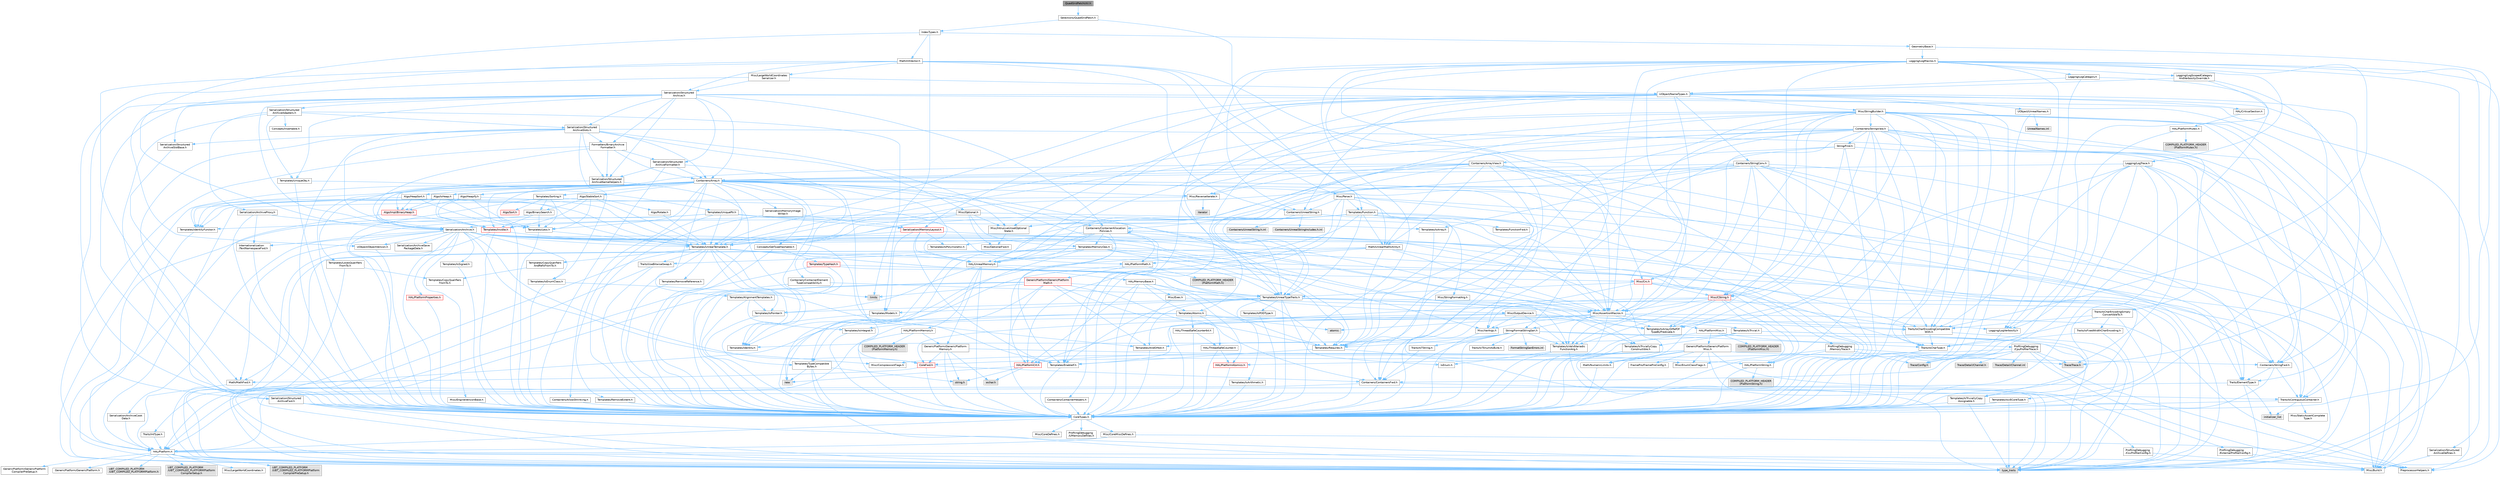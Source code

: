 digraph "QuadGridPatchUtil.h"
{
 // INTERACTIVE_SVG=YES
 // LATEX_PDF_SIZE
  bgcolor="transparent";
  edge [fontname=Helvetica,fontsize=10,labelfontname=Helvetica,labelfontsize=10];
  node [fontname=Helvetica,fontsize=10,shape=box,height=0.2,width=0.4];
  Node1 [id="Node000001",label="QuadGridPatchUtil.h",height=0.2,width=0.4,color="gray40", fillcolor="grey60", style="filled", fontcolor="black",tooltip=" "];
  Node1 -> Node2 [id="edge1_Node000001_Node000002",color="steelblue1",style="solid",tooltip=" "];
  Node2 [id="Node000002",label="Selections/QuadGridPatch.h",height=0.2,width=0.4,color="grey40", fillcolor="white", style="filled",URL="$dd/df6/QuadGridPatch_8h.html",tooltip=" "];
  Node2 -> Node3 [id="edge2_Node000002_Node000003",color="steelblue1",style="solid",tooltip=" "];
  Node3 [id="Node000003",label="IndexTypes.h",height=0.2,width=0.4,color="grey40", fillcolor="white", style="filled",URL="$d5/d67/IndexTypes_8h.html",tooltip=" "];
  Node3 -> Node4 [id="edge3_Node000003_Node000004",color="steelblue1",style="solid",tooltip=" "];
  Node4 [id="Node000004",label="GeometryBase.h",height=0.2,width=0.4,color="grey40", fillcolor="white", style="filled",URL="$d5/d5e/GeometryBase_8h.html",tooltip=" "];
  Node4 -> Node5 [id="edge4_Node000004_Node000005",color="steelblue1",style="solid",tooltip=" "];
  Node5 [id="Node000005",label="CoreTypes.h",height=0.2,width=0.4,color="grey40", fillcolor="white", style="filled",URL="$dc/dec/CoreTypes_8h.html",tooltip=" "];
  Node5 -> Node6 [id="edge5_Node000005_Node000006",color="steelblue1",style="solid",tooltip=" "];
  Node6 [id="Node000006",label="HAL/Platform.h",height=0.2,width=0.4,color="grey40", fillcolor="white", style="filled",URL="$d9/dd0/Platform_8h.html",tooltip=" "];
  Node6 -> Node7 [id="edge6_Node000006_Node000007",color="steelblue1",style="solid",tooltip=" "];
  Node7 [id="Node000007",label="Misc/Build.h",height=0.2,width=0.4,color="grey40", fillcolor="white", style="filled",URL="$d3/dbb/Build_8h.html",tooltip=" "];
  Node6 -> Node8 [id="edge7_Node000006_Node000008",color="steelblue1",style="solid",tooltip=" "];
  Node8 [id="Node000008",label="Misc/LargeWorldCoordinates.h",height=0.2,width=0.4,color="grey40", fillcolor="white", style="filled",URL="$d2/dcb/LargeWorldCoordinates_8h.html",tooltip=" "];
  Node6 -> Node9 [id="edge8_Node000006_Node000009",color="steelblue1",style="solid",tooltip=" "];
  Node9 [id="Node000009",label="type_traits",height=0.2,width=0.4,color="grey60", fillcolor="#E0E0E0", style="filled",tooltip=" "];
  Node6 -> Node10 [id="edge9_Node000006_Node000010",color="steelblue1",style="solid",tooltip=" "];
  Node10 [id="Node000010",label="PreprocessorHelpers.h",height=0.2,width=0.4,color="grey40", fillcolor="white", style="filled",URL="$db/ddb/PreprocessorHelpers_8h.html",tooltip=" "];
  Node6 -> Node11 [id="edge10_Node000006_Node000011",color="steelblue1",style="solid",tooltip=" "];
  Node11 [id="Node000011",label="UBT_COMPILED_PLATFORM\l/UBT_COMPILED_PLATFORMPlatform\lCompilerPreSetup.h",height=0.2,width=0.4,color="grey60", fillcolor="#E0E0E0", style="filled",tooltip=" "];
  Node6 -> Node12 [id="edge11_Node000006_Node000012",color="steelblue1",style="solid",tooltip=" "];
  Node12 [id="Node000012",label="GenericPlatform/GenericPlatform\lCompilerPreSetup.h",height=0.2,width=0.4,color="grey40", fillcolor="white", style="filled",URL="$d9/dc8/GenericPlatformCompilerPreSetup_8h.html",tooltip=" "];
  Node6 -> Node13 [id="edge12_Node000006_Node000013",color="steelblue1",style="solid",tooltip=" "];
  Node13 [id="Node000013",label="GenericPlatform/GenericPlatform.h",height=0.2,width=0.4,color="grey40", fillcolor="white", style="filled",URL="$d6/d84/GenericPlatform_8h.html",tooltip=" "];
  Node6 -> Node14 [id="edge13_Node000006_Node000014",color="steelblue1",style="solid",tooltip=" "];
  Node14 [id="Node000014",label="UBT_COMPILED_PLATFORM\l/UBT_COMPILED_PLATFORMPlatform.h",height=0.2,width=0.4,color="grey60", fillcolor="#E0E0E0", style="filled",tooltip=" "];
  Node6 -> Node15 [id="edge14_Node000006_Node000015",color="steelblue1",style="solid",tooltip=" "];
  Node15 [id="Node000015",label="UBT_COMPILED_PLATFORM\l/UBT_COMPILED_PLATFORMPlatform\lCompilerSetup.h",height=0.2,width=0.4,color="grey60", fillcolor="#E0E0E0", style="filled",tooltip=" "];
  Node5 -> Node16 [id="edge15_Node000005_Node000016",color="steelblue1",style="solid",tooltip=" "];
  Node16 [id="Node000016",label="ProfilingDebugging\l/UMemoryDefines.h",height=0.2,width=0.4,color="grey40", fillcolor="white", style="filled",URL="$d2/da2/UMemoryDefines_8h.html",tooltip=" "];
  Node5 -> Node17 [id="edge16_Node000005_Node000017",color="steelblue1",style="solid",tooltip=" "];
  Node17 [id="Node000017",label="Misc/CoreMiscDefines.h",height=0.2,width=0.4,color="grey40", fillcolor="white", style="filled",URL="$da/d38/CoreMiscDefines_8h.html",tooltip=" "];
  Node17 -> Node6 [id="edge17_Node000017_Node000006",color="steelblue1",style="solid",tooltip=" "];
  Node17 -> Node10 [id="edge18_Node000017_Node000010",color="steelblue1",style="solid",tooltip=" "];
  Node5 -> Node18 [id="edge19_Node000005_Node000018",color="steelblue1",style="solid",tooltip=" "];
  Node18 [id="Node000018",label="Misc/CoreDefines.h",height=0.2,width=0.4,color="grey40", fillcolor="white", style="filled",URL="$d3/dd2/CoreDefines_8h.html",tooltip=" "];
  Node4 -> Node19 [id="edge20_Node000004_Node000019",color="steelblue1",style="solid",tooltip=" "];
  Node19 [id="Node000019",label="Logging/LogMacros.h",height=0.2,width=0.4,color="grey40", fillcolor="white", style="filled",URL="$d0/d16/LogMacros_8h.html",tooltip=" "];
  Node19 -> Node20 [id="edge21_Node000019_Node000020",color="steelblue1",style="solid",tooltip=" "];
  Node20 [id="Node000020",label="Containers/UnrealString.h",height=0.2,width=0.4,color="grey40", fillcolor="white", style="filled",URL="$d5/dba/UnrealString_8h.html",tooltip=" "];
  Node20 -> Node21 [id="edge22_Node000020_Node000021",color="steelblue1",style="solid",tooltip=" "];
  Node21 [id="Node000021",label="Containers/UnrealStringIncludes.h.inl",height=0.2,width=0.4,color="grey60", fillcolor="#E0E0E0", style="filled",tooltip=" "];
  Node20 -> Node22 [id="edge23_Node000020_Node000022",color="steelblue1",style="solid",tooltip=" "];
  Node22 [id="Node000022",label="Containers/UnrealString.h.inl",height=0.2,width=0.4,color="grey60", fillcolor="#E0E0E0", style="filled",tooltip=" "];
  Node20 -> Node23 [id="edge24_Node000020_Node000023",color="steelblue1",style="solid",tooltip=" "];
  Node23 [id="Node000023",label="Misc/StringFormatArg.h",height=0.2,width=0.4,color="grey40", fillcolor="white", style="filled",URL="$d2/d16/StringFormatArg_8h.html",tooltip=" "];
  Node23 -> Node24 [id="edge25_Node000023_Node000024",color="steelblue1",style="solid",tooltip=" "];
  Node24 [id="Node000024",label="Containers/ContainersFwd.h",height=0.2,width=0.4,color="grey40", fillcolor="white", style="filled",URL="$d4/d0a/ContainersFwd_8h.html",tooltip=" "];
  Node24 -> Node6 [id="edge26_Node000024_Node000006",color="steelblue1",style="solid",tooltip=" "];
  Node24 -> Node5 [id="edge27_Node000024_Node000005",color="steelblue1",style="solid",tooltip=" "];
  Node24 -> Node25 [id="edge28_Node000024_Node000025",color="steelblue1",style="solid",tooltip=" "];
  Node25 [id="Node000025",label="Traits/IsContiguousContainer.h",height=0.2,width=0.4,color="grey40", fillcolor="white", style="filled",URL="$d5/d3c/IsContiguousContainer_8h.html",tooltip=" "];
  Node25 -> Node5 [id="edge29_Node000025_Node000005",color="steelblue1",style="solid",tooltip=" "];
  Node25 -> Node26 [id="edge30_Node000025_Node000026",color="steelblue1",style="solid",tooltip=" "];
  Node26 [id="Node000026",label="Misc/StaticAssertComplete\lType.h",height=0.2,width=0.4,color="grey40", fillcolor="white", style="filled",URL="$d5/d4e/StaticAssertCompleteType_8h.html",tooltip=" "];
  Node25 -> Node27 [id="edge31_Node000025_Node000027",color="steelblue1",style="solid",tooltip=" "];
  Node27 [id="Node000027",label="initializer_list",height=0.2,width=0.4,color="grey60", fillcolor="#E0E0E0", style="filled",tooltip=" "];
  Node19 -> Node5 [id="edge32_Node000019_Node000005",color="steelblue1",style="solid",tooltip=" "];
  Node19 -> Node10 [id="edge33_Node000019_Node000010",color="steelblue1",style="solid",tooltip=" "];
  Node19 -> Node28 [id="edge34_Node000019_Node000028",color="steelblue1",style="solid",tooltip=" "];
  Node28 [id="Node000028",label="Logging/LogCategory.h",height=0.2,width=0.4,color="grey40", fillcolor="white", style="filled",URL="$d9/d36/LogCategory_8h.html",tooltip=" "];
  Node28 -> Node5 [id="edge35_Node000028_Node000005",color="steelblue1",style="solid",tooltip=" "];
  Node28 -> Node29 [id="edge36_Node000028_Node000029",color="steelblue1",style="solid",tooltip=" "];
  Node29 [id="Node000029",label="Logging/LogVerbosity.h",height=0.2,width=0.4,color="grey40", fillcolor="white", style="filled",URL="$d2/d8f/LogVerbosity_8h.html",tooltip=" "];
  Node29 -> Node5 [id="edge37_Node000029_Node000005",color="steelblue1",style="solid",tooltip=" "];
  Node28 -> Node30 [id="edge38_Node000028_Node000030",color="steelblue1",style="solid",tooltip=" "];
  Node30 [id="Node000030",label="UObject/NameTypes.h",height=0.2,width=0.4,color="grey40", fillcolor="white", style="filled",URL="$d6/d35/NameTypes_8h.html",tooltip=" "];
  Node30 -> Node5 [id="edge39_Node000030_Node000005",color="steelblue1",style="solid",tooltip=" "];
  Node30 -> Node31 [id="edge40_Node000030_Node000031",color="steelblue1",style="solid",tooltip=" "];
  Node31 [id="Node000031",label="Misc/AssertionMacros.h",height=0.2,width=0.4,color="grey40", fillcolor="white", style="filled",URL="$d0/dfa/AssertionMacros_8h.html",tooltip=" "];
  Node31 -> Node5 [id="edge41_Node000031_Node000005",color="steelblue1",style="solid",tooltip=" "];
  Node31 -> Node6 [id="edge42_Node000031_Node000006",color="steelblue1",style="solid",tooltip=" "];
  Node31 -> Node32 [id="edge43_Node000031_Node000032",color="steelblue1",style="solid",tooltip=" "];
  Node32 [id="Node000032",label="HAL/PlatformMisc.h",height=0.2,width=0.4,color="grey40", fillcolor="white", style="filled",URL="$d0/df5/PlatformMisc_8h.html",tooltip=" "];
  Node32 -> Node5 [id="edge44_Node000032_Node000005",color="steelblue1",style="solid",tooltip=" "];
  Node32 -> Node33 [id="edge45_Node000032_Node000033",color="steelblue1",style="solid",tooltip=" "];
  Node33 [id="Node000033",label="GenericPlatform/GenericPlatform\lMisc.h",height=0.2,width=0.4,color="grey40", fillcolor="white", style="filled",URL="$db/d9a/GenericPlatformMisc_8h.html",tooltip=" "];
  Node33 -> Node34 [id="edge46_Node000033_Node000034",color="steelblue1",style="solid",tooltip=" "];
  Node34 [id="Node000034",label="Containers/StringFwd.h",height=0.2,width=0.4,color="grey40", fillcolor="white", style="filled",URL="$df/d37/StringFwd_8h.html",tooltip=" "];
  Node34 -> Node5 [id="edge47_Node000034_Node000005",color="steelblue1",style="solid",tooltip=" "];
  Node34 -> Node35 [id="edge48_Node000034_Node000035",color="steelblue1",style="solid",tooltip=" "];
  Node35 [id="Node000035",label="Traits/ElementType.h",height=0.2,width=0.4,color="grey40", fillcolor="white", style="filled",URL="$d5/d4f/ElementType_8h.html",tooltip=" "];
  Node35 -> Node6 [id="edge49_Node000035_Node000006",color="steelblue1",style="solid",tooltip=" "];
  Node35 -> Node27 [id="edge50_Node000035_Node000027",color="steelblue1",style="solid",tooltip=" "];
  Node35 -> Node9 [id="edge51_Node000035_Node000009",color="steelblue1",style="solid",tooltip=" "];
  Node34 -> Node25 [id="edge52_Node000034_Node000025",color="steelblue1",style="solid",tooltip=" "];
  Node33 -> Node36 [id="edge53_Node000033_Node000036",color="steelblue1",style="solid",tooltip=" "];
  Node36 [id="Node000036",label="CoreFwd.h",height=0.2,width=0.4,color="red", fillcolor="#FFF0F0", style="filled",URL="$d1/d1e/CoreFwd_8h.html",tooltip=" "];
  Node36 -> Node5 [id="edge54_Node000036_Node000005",color="steelblue1",style="solid",tooltip=" "];
  Node36 -> Node24 [id="edge55_Node000036_Node000024",color="steelblue1",style="solid",tooltip=" "];
  Node36 -> Node37 [id="edge56_Node000036_Node000037",color="steelblue1",style="solid",tooltip=" "];
  Node37 [id="Node000037",label="Math/MathFwd.h",height=0.2,width=0.4,color="grey40", fillcolor="white", style="filled",URL="$d2/d10/MathFwd_8h.html",tooltip=" "];
  Node37 -> Node6 [id="edge57_Node000037_Node000006",color="steelblue1",style="solid",tooltip=" "];
  Node33 -> Node5 [id="edge58_Node000033_Node000005",color="steelblue1",style="solid",tooltip=" "];
  Node33 -> Node39 [id="edge59_Node000033_Node000039",color="steelblue1",style="solid",tooltip=" "];
  Node39 [id="Node000039",label="FramePro/FrameProConfig.h",height=0.2,width=0.4,color="grey40", fillcolor="white", style="filled",URL="$d7/d90/FrameProConfig_8h.html",tooltip=" "];
  Node33 -> Node40 [id="edge60_Node000033_Node000040",color="steelblue1",style="solid",tooltip=" "];
  Node40 [id="Node000040",label="HAL/PlatformCrt.h",height=0.2,width=0.4,color="red", fillcolor="#FFF0F0", style="filled",URL="$d8/d75/PlatformCrt_8h.html",tooltip=" "];
  Node40 -> Node41 [id="edge61_Node000040_Node000041",color="steelblue1",style="solid",tooltip=" "];
  Node41 [id="Node000041",label="new",height=0.2,width=0.4,color="grey60", fillcolor="#E0E0E0", style="filled",tooltip=" "];
  Node40 -> Node42 [id="edge62_Node000040_Node000042",color="steelblue1",style="solid",tooltip=" "];
  Node42 [id="Node000042",label="wchar.h",height=0.2,width=0.4,color="grey60", fillcolor="#E0E0E0", style="filled",tooltip=" "];
  Node40 -> Node49 [id="edge63_Node000040_Node000049",color="steelblue1",style="solid",tooltip=" "];
  Node49 [id="Node000049",label="string.h",height=0.2,width=0.4,color="grey60", fillcolor="#E0E0E0", style="filled",tooltip=" "];
  Node33 -> Node50 [id="edge64_Node000033_Node000050",color="steelblue1",style="solid",tooltip=" "];
  Node50 [id="Node000050",label="Math/NumericLimits.h",height=0.2,width=0.4,color="grey40", fillcolor="white", style="filled",URL="$df/d1b/NumericLimits_8h.html",tooltip=" "];
  Node50 -> Node5 [id="edge65_Node000050_Node000005",color="steelblue1",style="solid",tooltip=" "];
  Node33 -> Node51 [id="edge66_Node000033_Node000051",color="steelblue1",style="solid",tooltip=" "];
  Node51 [id="Node000051",label="Misc/CompressionFlags.h",height=0.2,width=0.4,color="grey40", fillcolor="white", style="filled",URL="$d9/d76/CompressionFlags_8h.html",tooltip=" "];
  Node33 -> Node52 [id="edge67_Node000033_Node000052",color="steelblue1",style="solid",tooltip=" "];
  Node52 [id="Node000052",label="Misc/EnumClassFlags.h",height=0.2,width=0.4,color="grey40", fillcolor="white", style="filled",URL="$d8/de7/EnumClassFlags_8h.html",tooltip=" "];
  Node33 -> Node53 [id="edge68_Node000033_Node000053",color="steelblue1",style="solid",tooltip=" "];
  Node53 [id="Node000053",label="ProfilingDebugging\l/CsvProfilerConfig.h",height=0.2,width=0.4,color="grey40", fillcolor="white", style="filled",URL="$d3/d88/CsvProfilerConfig_8h.html",tooltip=" "];
  Node53 -> Node7 [id="edge69_Node000053_Node000007",color="steelblue1",style="solid",tooltip=" "];
  Node33 -> Node54 [id="edge70_Node000033_Node000054",color="steelblue1",style="solid",tooltip=" "];
  Node54 [id="Node000054",label="ProfilingDebugging\l/ExternalProfilerConfig.h",height=0.2,width=0.4,color="grey40", fillcolor="white", style="filled",URL="$d3/dbb/ExternalProfilerConfig_8h.html",tooltip=" "];
  Node54 -> Node7 [id="edge71_Node000054_Node000007",color="steelblue1",style="solid",tooltip=" "];
  Node32 -> Node55 [id="edge72_Node000032_Node000055",color="steelblue1",style="solid",tooltip=" "];
  Node55 [id="Node000055",label="COMPILED_PLATFORM_HEADER\l(PlatformMisc.h)",height=0.2,width=0.4,color="grey60", fillcolor="#E0E0E0", style="filled",tooltip=" "];
  Node32 -> Node56 [id="edge73_Node000032_Node000056",color="steelblue1",style="solid",tooltip=" "];
  Node56 [id="Node000056",label="ProfilingDebugging\l/CpuProfilerTrace.h",height=0.2,width=0.4,color="grey40", fillcolor="white", style="filled",URL="$da/dcb/CpuProfilerTrace_8h.html",tooltip=" "];
  Node56 -> Node5 [id="edge74_Node000056_Node000005",color="steelblue1",style="solid",tooltip=" "];
  Node56 -> Node24 [id="edge75_Node000056_Node000024",color="steelblue1",style="solid",tooltip=" "];
  Node56 -> Node57 [id="edge76_Node000056_Node000057",color="steelblue1",style="solid",tooltip=" "];
  Node57 [id="Node000057",label="HAL/PlatformAtomics.h",height=0.2,width=0.4,color="red", fillcolor="#FFF0F0", style="filled",URL="$d3/d36/PlatformAtomics_8h.html",tooltip=" "];
  Node57 -> Node5 [id="edge77_Node000057_Node000005",color="steelblue1",style="solid",tooltip=" "];
  Node56 -> Node10 [id="edge78_Node000056_Node000010",color="steelblue1",style="solid",tooltip=" "];
  Node56 -> Node7 [id="edge79_Node000056_Node000007",color="steelblue1",style="solid",tooltip=" "];
  Node56 -> Node60 [id="edge80_Node000056_Node000060",color="steelblue1",style="solid",tooltip=" "];
  Node60 [id="Node000060",label="Trace/Config.h",height=0.2,width=0.4,color="grey60", fillcolor="#E0E0E0", style="filled",tooltip=" "];
  Node56 -> Node61 [id="edge81_Node000056_Node000061",color="steelblue1",style="solid",tooltip=" "];
  Node61 [id="Node000061",label="Trace/Detail/Channel.h",height=0.2,width=0.4,color="grey60", fillcolor="#E0E0E0", style="filled",tooltip=" "];
  Node56 -> Node62 [id="edge82_Node000056_Node000062",color="steelblue1",style="solid",tooltip=" "];
  Node62 [id="Node000062",label="Trace/Detail/Channel.inl",height=0.2,width=0.4,color="grey60", fillcolor="#E0E0E0", style="filled",tooltip=" "];
  Node56 -> Node63 [id="edge83_Node000056_Node000063",color="steelblue1",style="solid",tooltip=" "];
  Node63 [id="Node000063",label="Trace/Trace.h",height=0.2,width=0.4,color="grey60", fillcolor="#E0E0E0", style="filled",tooltip=" "];
  Node31 -> Node10 [id="edge84_Node000031_Node000010",color="steelblue1",style="solid",tooltip=" "];
  Node31 -> Node64 [id="edge85_Node000031_Node000064",color="steelblue1",style="solid",tooltip=" "];
  Node64 [id="Node000064",label="Templates/EnableIf.h",height=0.2,width=0.4,color="grey40", fillcolor="white", style="filled",URL="$d7/d60/EnableIf_8h.html",tooltip=" "];
  Node64 -> Node5 [id="edge86_Node000064_Node000005",color="steelblue1",style="solid",tooltip=" "];
  Node31 -> Node65 [id="edge87_Node000031_Node000065",color="steelblue1",style="solid",tooltip=" "];
  Node65 [id="Node000065",label="Templates/IsArrayOrRefOf\lTypeByPredicate.h",height=0.2,width=0.4,color="grey40", fillcolor="white", style="filled",URL="$d6/da1/IsArrayOrRefOfTypeByPredicate_8h.html",tooltip=" "];
  Node65 -> Node5 [id="edge88_Node000065_Node000005",color="steelblue1",style="solid",tooltip=" "];
  Node31 -> Node66 [id="edge89_Node000031_Node000066",color="steelblue1",style="solid",tooltip=" "];
  Node66 [id="Node000066",label="Templates/IsValidVariadic\lFunctionArg.h",height=0.2,width=0.4,color="grey40", fillcolor="white", style="filled",URL="$d0/dc8/IsValidVariadicFunctionArg_8h.html",tooltip=" "];
  Node66 -> Node5 [id="edge90_Node000066_Node000005",color="steelblue1",style="solid",tooltip=" "];
  Node66 -> Node67 [id="edge91_Node000066_Node000067",color="steelblue1",style="solid",tooltip=" "];
  Node67 [id="Node000067",label="IsEnum.h",height=0.2,width=0.4,color="grey40", fillcolor="white", style="filled",URL="$d4/de5/IsEnum_8h.html",tooltip=" "];
  Node66 -> Node9 [id="edge92_Node000066_Node000009",color="steelblue1",style="solid",tooltip=" "];
  Node31 -> Node68 [id="edge93_Node000031_Node000068",color="steelblue1",style="solid",tooltip=" "];
  Node68 [id="Node000068",label="Traits/IsCharEncodingCompatible\lWith.h",height=0.2,width=0.4,color="grey40", fillcolor="white", style="filled",URL="$df/dd1/IsCharEncodingCompatibleWith_8h.html",tooltip=" "];
  Node68 -> Node9 [id="edge94_Node000068_Node000009",color="steelblue1",style="solid",tooltip=" "];
  Node68 -> Node69 [id="edge95_Node000068_Node000069",color="steelblue1",style="solid",tooltip=" "];
  Node69 [id="Node000069",label="Traits/IsCharType.h",height=0.2,width=0.4,color="grey40", fillcolor="white", style="filled",URL="$db/d51/IsCharType_8h.html",tooltip=" "];
  Node69 -> Node5 [id="edge96_Node000069_Node000005",color="steelblue1",style="solid",tooltip=" "];
  Node31 -> Node70 [id="edge97_Node000031_Node000070",color="steelblue1",style="solid",tooltip=" "];
  Node70 [id="Node000070",label="Misc/VarArgs.h",height=0.2,width=0.4,color="grey40", fillcolor="white", style="filled",URL="$d5/d6f/VarArgs_8h.html",tooltip=" "];
  Node70 -> Node5 [id="edge98_Node000070_Node000005",color="steelblue1",style="solid",tooltip=" "];
  Node31 -> Node71 [id="edge99_Node000031_Node000071",color="steelblue1",style="solid",tooltip=" "];
  Node71 [id="Node000071",label="String/FormatStringSan.h",height=0.2,width=0.4,color="grey40", fillcolor="white", style="filled",URL="$d3/d8b/FormatStringSan_8h.html",tooltip=" "];
  Node71 -> Node9 [id="edge100_Node000071_Node000009",color="steelblue1",style="solid",tooltip=" "];
  Node71 -> Node5 [id="edge101_Node000071_Node000005",color="steelblue1",style="solid",tooltip=" "];
  Node71 -> Node72 [id="edge102_Node000071_Node000072",color="steelblue1",style="solid",tooltip=" "];
  Node72 [id="Node000072",label="Templates/Requires.h",height=0.2,width=0.4,color="grey40", fillcolor="white", style="filled",URL="$dc/d96/Requires_8h.html",tooltip=" "];
  Node72 -> Node64 [id="edge103_Node000072_Node000064",color="steelblue1",style="solid",tooltip=" "];
  Node72 -> Node9 [id="edge104_Node000072_Node000009",color="steelblue1",style="solid",tooltip=" "];
  Node71 -> Node73 [id="edge105_Node000071_Node000073",color="steelblue1",style="solid",tooltip=" "];
  Node73 [id="Node000073",label="Templates/Identity.h",height=0.2,width=0.4,color="grey40", fillcolor="white", style="filled",URL="$d0/dd5/Identity_8h.html",tooltip=" "];
  Node71 -> Node66 [id="edge106_Node000071_Node000066",color="steelblue1",style="solid",tooltip=" "];
  Node71 -> Node69 [id="edge107_Node000071_Node000069",color="steelblue1",style="solid",tooltip=" "];
  Node71 -> Node74 [id="edge108_Node000071_Node000074",color="steelblue1",style="solid",tooltip=" "];
  Node74 [id="Node000074",label="Traits/IsTEnumAsByte.h",height=0.2,width=0.4,color="grey40", fillcolor="white", style="filled",URL="$d1/de6/IsTEnumAsByte_8h.html",tooltip=" "];
  Node71 -> Node75 [id="edge109_Node000071_Node000075",color="steelblue1",style="solid",tooltip=" "];
  Node75 [id="Node000075",label="Traits/IsTString.h",height=0.2,width=0.4,color="grey40", fillcolor="white", style="filled",URL="$d0/df8/IsTString_8h.html",tooltip=" "];
  Node75 -> Node24 [id="edge110_Node000075_Node000024",color="steelblue1",style="solid",tooltip=" "];
  Node71 -> Node24 [id="edge111_Node000071_Node000024",color="steelblue1",style="solid",tooltip=" "];
  Node71 -> Node76 [id="edge112_Node000071_Node000076",color="steelblue1",style="solid",tooltip=" "];
  Node76 [id="Node000076",label="FormatStringSanErrors.inl",height=0.2,width=0.4,color="grey60", fillcolor="#E0E0E0", style="filled",tooltip=" "];
  Node31 -> Node77 [id="edge113_Node000031_Node000077",color="steelblue1",style="solid",tooltip=" "];
  Node77 [id="Node000077",label="atomic",height=0.2,width=0.4,color="grey60", fillcolor="#E0E0E0", style="filled",tooltip=" "];
  Node30 -> Node78 [id="edge114_Node000030_Node000078",color="steelblue1",style="solid",tooltip=" "];
  Node78 [id="Node000078",label="HAL/UnrealMemory.h",height=0.2,width=0.4,color="grey40", fillcolor="white", style="filled",URL="$d9/d96/UnrealMemory_8h.html",tooltip=" "];
  Node78 -> Node5 [id="edge115_Node000078_Node000005",color="steelblue1",style="solid",tooltip=" "];
  Node78 -> Node79 [id="edge116_Node000078_Node000079",color="steelblue1",style="solid",tooltip=" "];
  Node79 [id="Node000079",label="GenericPlatform/GenericPlatform\lMemory.h",height=0.2,width=0.4,color="grey40", fillcolor="white", style="filled",URL="$dd/d22/GenericPlatformMemory_8h.html",tooltip=" "];
  Node79 -> Node36 [id="edge117_Node000079_Node000036",color="steelblue1",style="solid",tooltip=" "];
  Node79 -> Node5 [id="edge118_Node000079_Node000005",color="steelblue1",style="solid",tooltip=" "];
  Node79 -> Node80 [id="edge119_Node000079_Node000080",color="steelblue1",style="solid",tooltip=" "];
  Node80 [id="Node000080",label="HAL/PlatformString.h",height=0.2,width=0.4,color="grey40", fillcolor="white", style="filled",URL="$db/db5/PlatformString_8h.html",tooltip=" "];
  Node80 -> Node5 [id="edge120_Node000080_Node000005",color="steelblue1",style="solid",tooltip=" "];
  Node80 -> Node81 [id="edge121_Node000080_Node000081",color="steelblue1",style="solid",tooltip=" "];
  Node81 [id="Node000081",label="COMPILED_PLATFORM_HEADER\l(PlatformString.h)",height=0.2,width=0.4,color="grey60", fillcolor="#E0E0E0", style="filled",tooltip=" "];
  Node79 -> Node49 [id="edge122_Node000079_Node000049",color="steelblue1",style="solid",tooltip=" "];
  Node79 -> Node42 [id="edge123_Node000079_Node000042",color="steelblue1",style="solid",tooltip=" "];
  Node78 -> Node82 [id="edge124_Node000078_Node000082",color="steelblue1",style="solid",tooltip=" "];
  Node82 [id="Node000082",label="HAL/MemoryBase.h",height=0.2,width=0.4,color="grey40", fillcolor="white", style="filled",URL="$d6/d9f/MemoryBase_8h.html",tooltip=" "];
  Node82 -> Node5 [id="edge125_Node000082_Node000005",color="steelblue1",style="solid",tooltip=" "];
  Node82 -> Node57 [id="edge126_Node000082_Node000057",color="steelblue1",style="solid",tooltip=" "];
  Node82 -> Node40 [id="edge127_Node000082_Node000040",color="steelblue1",style="solid",tooltip=" "];
  Node82 -> Node83 [id="edge128_Node000082_Node000083",color="steelblue1",style="solid",tooltip=" "];
  Node83 [id="Node000083",label="Misc/Exec.h",height=0.2,width=0.4,color="grey40", fillcolor="white", style="filled",URL="$de/ddb/Exec_8h.html",tooltip=" "];
  Node83 -> Node5 [id="edge129_Node000083_Node000005",color="steelblue1",style="solid",tooltip=" "];
  Node83 -> Node31 [id="edge130_Node000083_Node000031",color="steelblue1",style="solid",tooltip=" "];
  Node82 -> Node84 [id="edge131_Node000082_Node000084",color="steelblue1",style="solid",tooltip=" "];
  Node84 [id="Node000084",label="Misc/OutputDevice.h",height=0.2,width=0.4,color="grey40", fillcolor="white", style="filled",URL="$d7/d32/OutputDevice_8h.html",tooltip=" "];
  Node84 -> Node36 [id="edge132_Node000084_Node000036",color="steelblue1",style="solid",tooltip=" "];
  Node84 -> Node5 [id="edge133_Node000084_Node000005",color="steelblue1",style="solid",tooltip=" "];
  Node84 -> Node29 [id="edge134_Node000084_Node000029",color="steelblue1",style="solid",tooltip=" "];
  Node84 -> Node70 [id="edge135_Node000084_Node000070",color="steelblue1",style="solid",tooltip=" "];
  Node84 -> Node65 [id="edge136_Node000084_Node000065",color="steelblue1",style="solid",tooltip=" "];
  Node84 -> Node66 [id="edge137_Node000084_Node000066",color="steelblue1",style="solid",tooltip=" "];
  Node84 -> Node68 [id="edge138_Node000084_Node000068",color="steelblue1",style="solid",tooltip=" "];
  Node82 -> Node85 [id="edge139_Node000082_Node000085",color="steelblue1",style="solid",tooltip=" "];
  Node85 [id="Node000085",label="Templates/Atomic.h",height=0.2,width=0.4,color="grey40", fillcolor="white", style="filled",URL="$d3/d91/Atomic_8h.html",tooltip=" "];
  Node85 -> Node86 [id="edge140_Node000085_Node000086",color="steelblue1",style="solid",tooltip=" "];
  Node86 [id="Node000086",label="HAL/ThreadSafeCounter.h",height=0.2,width=0.4,color="grey40", fillcolor="white", style="filled",URL="$dc/dc9/ThreadSafeCounter_8h.html",tooltip=" "];
  Node86 -> Node5 [id="edge141_Node000086_Node000005",color="steelblue1",style="solid",tooltip=" "];
  Node86 -> Node57 [id="edge142_Node000086_Node000057",color="steelblue1",style="solid",tooltip=" "];
  Node85 -> Node87 [id="edge143_Node000085_Node000087",color="steelblue1",style="solid",tooltip=" "];
  Node87 [id="Node000087",label="HAL/ThreadSafeCounter64.h",height=0.2,width=0.4,color="grey40", fillcolor="white", style="filled",URL="$d0/d12/ThreadSafeCounter64_8h.html",tooltip=" "];
  Node87 -> Node5 [id="edge144_Node000087_Node000005",color="steelblue1",style="solid",tooltip=" "];
  Node87 -> Node86 [id="edge145_Node000087_Node000086",color="steelblue1",style="solid",tooltip=" "];
  Node85 -> Node88 [id="edge146_Node000085_Node000088",color="steelblue1",style="solid",tooltip=" "];
  Node88 [id="Node000088",label="Templates/IsIntegral.h",height=0.2,width=0.4,color="grey40", fillcolor="white", style="filled",URL="$da/d64/IsIntegral_8h.html",tooltip=" "];
  Node88 -> Node5 [id="edge147_Node000088_Node000005",color="steelblue1",style="solid",tooltip=" "];
  Node85 -> Node89 [id="edge148_Node000085_Node000089",color="steelblue1",style="solid",tooltip=" "];
  Node89 [id="Node000089",label="Templates/IsTrivial.h",height=0.2,width=0.4,color="grey40", fillcolor="white", style="filled",URL="$da/d4c/IsTrivial_8h.html",tooltip=" "];
  Node89 -> Node90 [id="edge149_Node000089_Node000090",color="steelblue1",style="solid",tooltip=" "];
  Node90 [id="Node000090",label="Templates/AndOrNot.h",height=0.2,width=0.4,color="grey40", fillcolor="white", style="filled",URL="$db/d0a/AndOrNot_8h.html",tooltip=" "];
  Node90 -> Node5 [id="edge150_Node000090_Node000005",color="steelblue1",style="solid",tooltip=" "];
  Node89 -> Node91 [id="edge151_Node000089_Node000091",color="steelblue1",style="solid",tooltip=" "];
  Node91 [id="Node000091",label="Templates/IsTriviallyCopy\lConstructible.h",height=0.2,width=0.4,color="grey40", fillcolor="white", style="filled",URL="$d3/d78/IsTriviallyCopyConstructible_8h.html",tooltip=" "];
  Node91 -> Node5 [id="edge152_Node000091_Node000005",color="steelblue1",style="solid",tooltip=" "];
  Node91 -> Node9 [id="edge153_Node000091_Node000009",color="steelblue1",style="solid",tooltip=" "];
  Node89 -> Node92 [id="edge154_Node000089_Node000092",color="steelblue1",style="solid",tooltip=" "];
  Node92 [id="Node000092",label="Templates/IsTriviallyCopy\lAssignable.h",height=0.2,width=0.4,color="grey40", fillcolor="white", style="filled",URL="$d2/df2/IsTriviallyCopyAssignable_8h.html",tooltip=" "];
  Node92 -> Node5 [id="edge155_Node000092_Node000005",color="steelblue1",style="solid",tooltip=" "];
  Node92 -> Node9 [id="edge156_Node000092_Node000009",color="steelblue1",style="solid",tooltip=" "];
  Node89 -> Node9 [id="edge157_Node000089_Node000009",color="steelblue1",style="solid",tooltip=" "];
  Node85 -> Node93 [id="edge158_Node000085_Node000093",color="steelblue1",style="solid",tooltip=" "];
  Node93 [id="Node000093",label="Traits/IntType.h",height=0.2,width=0.4,color="grey40", fillcolor="white", style="filled",URL="$d7/deb/IntType_8h.html",tooltip=" "];
  Node93 -> Node6 [id="edge159_Node000093_Node000006",color="steelblue1",style="solid",tooltip=" "];
  Node85 -> Node77 [id="edge160_Node000085_Node000077",color="steelblue1",style="solid",tooltip=" "];
  Node78 -> Node94 [id="edge161_Node000078_Node000094",color="steelblue1",style="solid",tooltip=" "];
  Node94 [id="Node000094",label="HAL/PlatformMemory.h",height=0.2,width=0.4,color="grey40", fillcolor="white", style="filled",URL="$de/d68/PlatformMemory_8h.html",tooltip=" "];
  Node94 -> Node5 [id="edge162_Node000094_Node000005",color="steelblue1",style="solid",tooltip=" "];
  Node94 -> Node79 [id="edge163_Node000094_Node000079",color="steelblue1",style="solid",tooltip=" "];
  Node94 -> Node95 [id="edge164_Node000094_Node000095",color="steelblue1",style="solid",tooltip=" "];
  Node95 [id="Node000095",label="COMPILED_PLATFORM_HEADER\l(PlatformMemory.h)",height=0.2,width=0.4,color="grey60", fillcolor="#E0E0E0", style="filled",tooltip=" "];
  Node78 -> Node96 [id="edge165_Node000078_Node000096",color="steelblue1",style="solid",tooltip=" "];
  Node96 [id="Node000096",label="ProfilingDebugging\l/MemoryTrace.h",height=0.2,width=0.4,color="grey40", fillcolor="white", style="filled",URL="$da/dd7/MemoryTrace_8h.html",tooltip=" "];
  Node96 -> Node6 [id="edge166_Node000096_Node000006",color="steelblue1",style="solid",tooltip=" "];
  Node96 -> Node52 [id="edge167_Node000096_Node000052",color="steelblue1",style="solid",tooltip=" "];
  Node96 -> Node60 [id="edge168_Node000096_Node000060",color="steelblue1",style="solid",tooltip=" "];
  Node96 -> Node63 [id="edge169_Node000096_Node000063",color="steelblue1",style="solid",tooltip=" "];
  Node78 -> Node97 [id="edge170_Node000078_Node000097",color="steelblue1",style="solid",tooltip=" "];
  Node97 [id="Node000097",label="Templates/IsPointer.h",height=0.2,width=0.4,color="grey40", fillcolor="white", style="filled",URL="$d7/d05/IsPointer_8h.html",tooltip=" "];
  Node97 -> Node5 [id="edge171_Node000097_Node000005",color="steelblue1",style="solid",tooltip=" "];
  Node30 -> Node98 [id="edge172_Node000030_Node000098",color="steelblue1",style="solid",tooltip=" "];
  Node98 [id="Node000098",label="Templates/UnrealTypeTraits.h",height=0.2,width=0.4,color="grey40", fillcolor="white", style="filled",URL="$d2/d2d/UnrealTypeTraits_8h.html",tooltip=" "];
  Node98 -> Node5 [id="edge173_Node000098_Node000005",color="steelblue1",style="solid",tooltip=" "];
  Node98 -> Node97 [id="edge174_Node000098_Node000097",color="steelblue1",style="solid",tooltip=" "];
  Node98 -> Node31 [id="edge175_Node000098_Node000031",color="steelblue1",style="solid",tooltip=" "];
  Node98 -> Node90 [id="edge176_Node000098_Node000090",color="steelblue1",style="solid",tooltip=" "];
  Node98 -> Node64 [id="edge177_Node000098_Node000064",color="steelblue1",style="solid",tooltip=" "];
  Node98 -> Node99 [id="edge178_Node000098_Node000099",color="steelblue1",style="solid",tooltip=" "];
  Node99 [id="Node000099",label="Templates/IsArithmetic.h",height=0.2,width=0.4,color="grey40", fillcolor="white", style="filled",URL="$d2/d5d/IsArithmetic_8h.html",tooltip=" "];
  Node99 -> Node5 [id="edge179_Node000099_Node000005",color="steelblue1",style="solid",tooltip=" "];
  Node98 -> Node67 [id="edge180_Node000098_Node000067",color="steelblue1",style="solid",tooltip=" "];
  Node98 -> Node100 [id="edge181_Node000098_Node000100",color="steelblue1",style="solid",tooltip=" "];
  Node100 [id="Node000100",label="Templates/Models.h",height=0.2,width=0.4,color="grey40", fillcolor="white", style="filled",URL="$d3/d0c/Models_8h.html",tooltip=" "];
  Node100 -> Node73 [id="edge182_Node000100_Node000073",color="steelblue1",style="solid",tooltip=" "];
  Node98 -> Node101 [id="edge183_Node000098_Node000101",color="steelblue1",style="solid",tooltip=" "];
  Node101 [id="Node000101",label="Templates/IsPODType.h",height=0.2,width=0.4,color="grey40", fillcolor="white", style="filled",URL="$d7/db1/IsPODType_8h.html",tooltip=" "];
  Node101 -> Node5 [id="edge184_Node000101_Node000005",color="steelblue1",style="solid",tooltip=" "];
  Node98 -> Node102 [id="edge185_Node000098_Node000102",color="steelblue1",style="solid",tooltip=" "];
  Node102 [id="Node000102",label="Templates/IsUECoreType.h",height=0.2,width=0.4,color="grey40", fillcolor="white", style="filled",URL="$d1/db8/IsUECoreType_8h.html",tooltip=" "];
  Node102 -> Node5 [id="edge186_Node000102_Node000005",color="steelblue1",style="solid",tooltip=" "];
  Node102 -> Node9 [id="edge187_Node000102_Node000009",color="steelblue1",style="solid",tooltip=" "];
  Node98 -> Node91 [id="edge188_Node000098_Node000091",color="steelblue1",style="solid",tooltip=" "];
  Node30 -> Node103 [id="edge189_Node000030_Node000103",color="steelblue1",style="solid",tooltip=" "];
  Node103 [id="Node000103",label="Templates/UnrealTemplate.h",height=0.2,width=0.4,color="grey40", fillcolor="white", style="filled",URL="$d4/d24/UnrealTemplate_8h.html",tooltip=" "];
  Node103 -> Node5 [id="edge190_Node000103_Node000005",color="steelblue1",style="solid",tooltip=" "];
  Node103 -> Node97 [id="edge191_Node000103_Node000097",color="steelblue1",style="solid",tooltip=" "];
  Node103 -> Node78 [id="edge192_Node000103_Node000078",color="steelblue1",style="solid",tooltip=" "];
  Node103 -> Node104 [id="edge193_Node000103_Node000104",color="steelblue1",style="solid",tooltip=" "];
  Node104 [id="Node000104",label="Templates/CopyQualifiers\lAndRefsFromTo.h",height=0.2,width=0.4,color="grey40", fillcolor="white", style="filled",URL="$d3/db3/CopyQualifiersAndRefsFromTo_8h.html",tooltip=" "];
  Node104 -> Node105 [id="edge194_Node000104_Node000105",color="steelblue1",style="solid",tooltip=" "];
  Node105 [id="Node000105",label="Templates/CopyQualifiers\lFromTo.h",height=0.2,width=0.4,color="grey40", fillcolor="white", style="filled",URL="$d5/db4/CopyQualifiersFromTo_8h.html",tooltip=" "];
  Node103 -> Node98 [id="edge195_Node000103_Node000098",color="steelblue1",style="solid",tooltip=" "];
  Node103 -> Node106 [id="edge196_Node000103_Node000106",color="steelblue1",style="solid",tooltip=" "];
  Node106 [id="Node000106",label="Templates/RemoveReference.h",height=0.2,width=0.4,color="grey40", fillcolor="white", style="filled",URL="$da/dbe/RemoveReference_8h.html",tooltip=" "];
  Node106 -> Node5 [id="edge197_Node000106_Node000005",color="steelblue1",style="solid",tooltip=" "];
  Node103 -> Node72 [id="edge198_Node000103_Node000072",color="steelblue1",style="solid",tooltip=" "];
  Node103 -> Node107 [id="edge199_Node000103_Node000107",color="steelblue1",style="solid",tooltip=" "];
  Node107 [id="Node000107",label="Templates/TypeCompatible\lBytes.h",height=0.2,width=0.4,color="grey40", fillcolor="white", style="filled",URL="$df/d0a/TypeCompatibleBytes_8h.html",tooltip=" "];
  Node107 -> Node5 [id="edge200_Node000107_Node000005",color="steelblue1",style="solid",tooltip=" "];
  Node107 -> Node49 [id="edge201_Node000107_Node000049",color="steelblue1",style="solid",tooltip=" "];
  Node107 -> Node41 [id="edge202_Node000107_Node000041",color="steelblue1",style="solid",tooltip=" "];
  Node107 -> Node9 [id="edge203_Node000107_Node000009",color="steelblue1",style="solid",tooltip=" "];
  Node103 -> Node73 [id="edge204_Node000103_Node000073",color="steelblue1",style="solid",tooltip=" "];
  Node103 -> Node25 [id="edge205_Node000103_Node000025",color="steelblue1",style="solid",tooltip=" "];
  Node103 -> Node108 [id="edge206_Node000103_Node000108",color="steelblue1",style="solid",tooltip=" "];
  Node108 [id="Node000108",label="Traits/UseBitwiseSwap.h",height=0.2,width=0.4,color="grey40", fillcolor="white", style="filled",URL="$db/df3/UseBitwiseSwap_8h.html",tooltip=" "];
  Node108 -> Node5 [id="edge207_Node000108_Node000005",color="steelblue1",style="solid",tooltip=" "];
  Node108 -> Node9 [id="edge208_Node000108_Node000009",color="steelblue1",style="solid",tooltip=" "];
  Node103 -> Node9 [id="edge209_Node000103_Node000009",color="steelblue1",style="solid",tooltip=" "];
  Node30 -> Node20 [id="edge210_Node000030_Node000020",color="steelblue1",style="solid",tooltip=" "];
  Node30 -> Node109 [id="edge211_Node000030_Node000109",color="steelblue1",style="solid",tooltip=" "];
  Node109 [id="Node000109",label="HAL/CriticalSection.h",height=0.2,width=0.4,color="grey40", fillcolor="white", style="filled",URL="$d6/d90/CriticalSection_8h.html",tooltip=" "];
  Node109 -> Node110 [id="edge212_Node000109_Node000110",color="steelblue1",style="solid",tooltip=" "];
  Node110 [id="Node000110",label="HAL/PlatformMutex.h",height=0.2,width=0.4,color="grey40", fillcolor="white", style="filled",URL="$d9/d0b/PlatformMutex_8h.html",tooltip=" "];
  Node110 -> Node5 [id="edge213_Node000110_Node000005",color="steelblue1",style="solid",tooltip=" "];
  Node110 -> Node111 [id="edge214_Node000110_Node000111",color="steelblue1",style="solid",tooltip=" "];
  Node111 [id="Node000111",label="COMPILED_PLATFORM_HEADER\l(PlatformMutex.h)",height=0.2,width=0.4,color="grey60", fillcolor="#E0E0E0", style="filled",tooltip=" "];
  Node30 -> Node112 [id="edge215_Node000030_Node000112",color="steelblue1",style="solid",tooltip=" "];
  Node112 [id="Node000112",label="Containers/StringConv.h",height=0.2,width=0.4,color="grey40", fillcolor="white", style="filled",URL="$d3/ddf/StringConv_8h.html",tooltip=" "];
  Node112 -> Node5 [id="edge216_Node000112_Node000005",color="steelblue1",style="solid",tooltip=" "];
  Node112 -> Node31 [id="edge217_Node000112_Node000031",color="steelblue1",style="solid",tooltip=" "];
  Node112 -> Node113 [id="edge218_Node000112_Node000113",color="steelblue1",style="solid",tooltip=" "];
  Node113 [id="Node000113",label="Containers/ContainerAllocation\lPolicies.h",height=0.2,width=0.4,color="grey40", fillcolor="white", style="filled",URL="$d7/dff/ContainerAllocationPolicies_8h.html",tooltip=" "];
  Node113 -> Node5 [id="edge219_Node000113_Node000005",color="steelblue1",style="solid",tooltip=" "];
  Node113 -> Node114 [id="edge220_Node000113_Node000114",color="steelblue1",style="solid",tooltip=" "];
  Node114 [id="Node000114",label="Containers/ContainerHelpers.h",height=0.2,width=0.4,color="grey40", fillcolor="white", style="filled",URL="$d7/d33/ContainerHelpers_8h.html",tooltip=" "];
  Node114 -> Node5 [id="edge221_Node000114_Node000005",color="steelblue1",style="solid",tooltip=" "];
  Node113 -> Node113 [id="edge222_Node000113_Node000113",color="steelblue1",style="solid",tooltip=" "];
  Node113 -> Node115 [id="edge223_Node000113_Node000115",color="steelblue1",style="solid",tooltip=" "];
  Node115 [id="Node000115",label="HAL/PlatformMath.h",height=0.2,width=0.4,color="grey40", fillcolor="white", style="filled",URL="$dc/d53/PlatformMath_8h.html",tooltip=" "];
  Node115 -> Node5 [id="edge224_Node000115_Node000005",color="steelblue1",style="solid",tooltip=" "];
  Node115 -> Node116 [id="edge225_Node000115_Node000116",color="steelblue1",style="solid",tooltip=" "];
  Node116 [id="Node000116",label="GenericPlatform/GenericPlatform\lMath.h",height=0.2,width=0.4,color="red", fillcolor="#FFF0F0", style="filled",URL="$d5/d79/GenericPlatformMath_8h.html",tooltip=" "];
  Node116 -> Node5 [id="edge226_Node000116_Node000005",color="steelblue1",style="solid",tooltip=" "];
  Node116 -> Node24 [id="edge227_Node000116_Node000024",color="steelblue1",style="solid",tooltip=" "];
  Node116 -> Node40 [id="edge228_Node000116_Node000040",color="steelblue1",style="solid",tooltip=" "];
  Node116 -> Node90 [id="edge229_Node000116_Node000090",color="steelblue1",style="solid",tooltip=" "];
  Node116 -> Node98 [id="edge230_Node000116_Node000098",color="steelblue1",style="solid",tooltip=" "];
  Node116 -> Node72 [id="edge231_Node000116_Node000072",color="steelblue1",style="solid",tooltip=" "];
  Node116 -> Node107 [id="edge232_Node000116_Node000107",color="steelblue1",style="solid",tooltip=" "];
  Node116 -> Node121 [id="edge233_Node000116_Node000121",color="steelblue1",style="solid",tooltip=" "];
  Node121 [id="Node000121",label="limits",height=0.2,width=0.4,color="grey60", fillcolor="#E0E0E0", style="filled",tooltip=" "];
  Node116 -> Node9 [id="edge234_Node000116_Node000009",color="steelblue1",style="solid",tooltip=" "];
  Node115 -> Node122 [id="edge235_Node000115_Node000122",color="steelblue1",style="solid",tooltip=" "];
  Node122 [id="Node000122",label="COMPILED_PLATFORM_HEADER\l(PlatformMath.h)",height=0.2,width=0.4,color="grey60", fillcolor="#E0E0E0", style="filled",tooltip=" "];
  Node113 -> Node78 [id="edge236_Node000113_Node000078",color="steelblue1",style="solid",tooltip=" "];
  Node113 -> Node50 [id="edge237_Node000113_Node000050",color="steelblue1",style="solid",tooltip=" "];
  Node113 -> Node31 [id="edge238_Node000113_Node000031",color="steelblue1",style="solid",tooltip=" "];
  Node113 -> Node123 [id="edge239_Node000113_Node000123",color="steelblue1",style="solid",tooltip=" "];
  Node123 [id="Node000123",label="Templates/IsPolymorphic.h",height=0.2,width=0.4,color="grey40", fillcolor="white", style="filled",URL="$dc/d20/IsPolymorphic_8h.html",tooltip=" "];
  Node113 -> Node124 [id="edge240_Node000113_Node000124",color="steelblue1",style="solid",tooltip=" "];
  Node124 [id="Node000124",label="Templates/MemoryOps.h",height=0.2,width=0.4,color="grey40", fillcolor="white", style="filled",URL="$db/dea/MemoryOps_8h.html",tooltip=" "];
  Node124 -> Node5 [id="edge241_Node000124_Node000005",color="steelblue1",style="solid",tooltip=" "];
  Node124 -> Node78 [id="edge242_Node000124_Node000078",color="steelblue1",style="solid",tooltip=" "];
  Node124 -> Node92 [id="edge243_Node000124_Node000092",color="steelblue1",style="solid",tooltip=" "];
  Node124 -> Node91 [id="edge244_Node000124_Node000091",color="steelblue1",style="solid",tooltip=" "];
  Node124 -> Node72 [id="edge245_Node000124_Node000072",color="steelblue1",style="solid",tooltip=" "];
  Node124 -> Node98 [id="edge246_Node000124_Node000098",color="steelblue1",style="solid",tooltip=" "];
  Node124 -> Node108 [id="edge247_Node000124_Node000108",color="steelblue1",style="solid",tooltip=" "];
  Node124 -> Node41 [id="edge248_Node000124_Node000041",color="steelblue1",style="solid",tooltip=" "];
  Node124 -> Node9 [id="edge249_Node000124_Node000009",color="steelblue1",style="solid",tooltip=" "];
  Node113 -> Node107 [id="edge250_Node000113_Node000107",color="steelblue1",style="solid",tooltip=" "];
  Node113 -> Node9 [id="edge251_Node000113_Node000009",color="steelblue1",style="solid",tooltip=" "];
  Node112 -> Node125 [id="edge252_Node000112_Node000125",color="steelblue1",style="solid",tooltip=" "];
  Node125 [id="Node000125",label="Containers/Array.h",height=0.2,width=0.4,color="grey40", fillcolor="white", style="filled",URL="$df/dd0/Array_8h.html",tooltip=" "];
  Node125 -> Node5 [id="edge253_Node000125_Node000005",color="steelblue1",style="solid",tooltip=" "];
  Node125 -> Node31 [id="edge254_Node000125_Node000031",color="steelblue1",style="solid",tooltip=" "];
  Node125 -> Node126 [id="edge255_Node000125_Node000126",color="steelblue1",style="solid",tooltip=" "];
  Node126 [id="Node000126",label="Misc/IntrusiveUnsetOptional\lState.h",height=0.2,width=0.4,color="grey40", fillcolor="white", style="filled",URL="$d2/d0a/IntrusiveUnsetOptionalState_8h.html",tooltip=" "];
  Node126 -> Node127 [id="edge256_Node000126_Node000127",color="steelblue1",style="solid",tooltip=" "];
  Node127 [id="Node000127",label="Misc/OptionalFwd.h",height=0.2,width=0.4,color="grey40", fillcolor="white", style="filled",URL="$dc/d50/OptionalFwd_8h.html",tooltip=" "];
  Node125 -> Node128 [id="edge257_Node000125_Node000128",color="steelblue1",style="solid",tooltip=" "];
  Node128 [id="Node000128",label="Misc/ReverseIterate.h",height=0.2,width=0.4,color="grey40", fillcolor="white", style="filled",URL="$db/de3/ReverseIterate_8h.html",tooltip=" "];
  Node128 -> Node6 [id="edge258_Node000128_Node000006",color="steelblue1",style="solid",tooltip=" "];
  Node128 -> Node129 [id="edge259_Node000128_Node000129",color="steelblue1",style="solid",tooltip=" "];
  Node129 [id="Node000129",label="iterator",height=0.2,width=0.4,color="grey60", fillcolor="#E0E0E0", style="filled",tooltip=" "];
  Node125 -> Node78 [id="edge260_Node000125_Node000078",color="steelblue1",style="solid",tooltip=" "];
  Node125 -> Node98 [id="edge261_Node000125_Node000098",color="steelblue1",style="solid",tooltip=" "];
  Node125 -> Node103 [id="edge262_Node000125_Node000103",color="steelblue1",style="solid",tooltip=" "];
  Node125 -> Node130 [id="edge263_Node000125_Node000130",color="steelblue1",style="solid",tooltip=" "];
  Node130 [id="Node000130",label="Containers/AllowShrinking.h",height=0.2,width=0.4,color="grey40", fillcolor="white", style="filled",URL="$d7/d1a/AllowShrinking_8h.html",tooltip=" "];
  Node130 -> Node5 [id="edge264_Node000130_Node000005",color="steelblue1",style="solid",tooltip=" "];
  Node125 -> Node113 [id="edge265_Node000125_Node000113",color="steelblue1",style="solid",tooltip=" "];
  Node125 -> Node131 [id="edge266_Node000125_Node000131",color="steelblue1",style="solid",tooltip=" "];
  Node131 [id="Node000131",label="Containers/ContainerElement\lTypeCompatibility.h",height=0.2,width=0.4,color="grey40", fillcolor="white", style="filled",URL="$df/ddf/ContainerElementTypeCompatibility_8h.html",tooltip=" "];
  Node131 -> Node5 [id="edge267_Node000131_Node000005",color="steelblue1",style="solid",tooltip=" "];
  Node131 -> Node98 [id="edge268_Node000131_Node000098",color="steelblue1",style="solid",tooltip=" "];
  Node125 -> Node132 [id="edge269_Node000125_Node000132",color="steelblue1",style="solid",tooltip=" "];
  Node132 [id="Node000132",label="Serialization/Archive.h",height=0.2,width=0.4,color="grey40", fillcolor="white", style="filled",URL="$d7/d3b/Archive_8h.html",tooltip=" "];
  Node132 -> Node36 [id="edge270_Node000132_Node000036",color="steelblue1",style="solid",tooltip=" "];
  Node132 -> Node5 [id="edge271_Node000132_Node000005",color="steelblue1",style="solid",tooltip=" "];
  Node132 -> Node133 [id="edge272_Node000132_Node000133",color="steelblue1",style="solid",tooltip=" "];
  Node133 [id="Node000133",label="HAL/PlatformProperties.h",height=0.2,width=0.4,color="red", fillcolor="#FFF0F0", style="filled",URL="$d9/db0/PlatformProperties_8h.html",tooltip=" "];
  Node133 -> Node5 [id="edge273_Node000133_Node000005",color="steelblue1",style="solid",tooltip=" "];
  Node132 -> Node136 [id="edge274_Node000132_Node000136",color="steelblue1",style="solid",tooltip=" "];
  Node136 [id="Node000136",label="Internationalization\l/TextNamespaceFwd.h",height=0.2,width=0.4,color="grey40", fillcolor="white", style="filled",URL="$d8/d97/TextNamespaceFwd_8h.html",tooltip=" "];
  Node136 -> Node5 [id="edge275_Node000136_Node000005",color="steelblue1",style="solid",tooltip=" "];
  Node132 -> Node37 [id="edge276_Node000132_Node000037",color="steelblue1",style="solid",tooltip=" "];
  Node132 -> Node31 [id="edge277_Node000132_Node000031",color="steelblue1",style="solid",tooltip=" "];
  Node132 -> Node7 [id="edge278_Node000132_Node000007",color="steelblue1",style="solid",tooltip=" "];
  Node132 -> Node51 [id="edge279_Node000132_Node000051",color="steelblue1",style="solid",tooltip=" "];
  Node132 -> Node137 [id="edge280_Node000132_Node000137",color="steelblue1",style="solid",tooltip=" "];
  Node137 [id="Node000137",label="Misc/EngineVersionBase.h",height=0.2,width=0.4,color="grey40", fillcolor="white", style="filled",URL="$d5/d2b/EngineVersionBase_8h.html",tooltip=" "];
  Node137 -> Node5 [id="edge281_Node000137_Node000005",color="steelblue1",style="solid",tooltip=" "];
  Node132 -> Node70 [id="edge282_Node000132_Node000070",color="steelblue1",style="solid",tooltip=" "];
  Node132 -> Node138 [id="edge283_Node000132_Node000138",color="steelblue1",style="solid",tooltip=" "];
  Node138 [id="Node000138",label="Serialization/ArchiveCook\lData.h",height=0.2,width=0.4,color="grey40", fillcolor="white", style="filled",URL="$dc/db6/ArchiveCookData_8h.html",tooltip=" "];
  Node138 -> Node6 [id="edge284_Node000138_Node000006",color="steelblue1",style="solid",tooltip=" "];
  Node132 -> Node139 [id="edge285_Node000132_Node000139",color="steelblue1",style="solid",tooltip=" "];
  Node139 [id="Node000139",label="Serialization/ArchiveSave\lPackageData.h",height=0.2,width=0.4,color="grey40", fillcolor="white", style="filled",URL="$d1/d37/ArchiveSavePackageData_8h.html",tooltip=" "];
  Node132 -> Node64 [id="edge286_Node000132_Node000064",color="steelblue1",style="solid",tooltip=" "];
  Node132 -> Node65 [id="edge287_Node000132_Node000065",color="steelblue1",style="solid",tooltip=" "];
  Node132 -> Node140 [id="edge288_Node000132_Node000140",color="steelblue1",style="solid",tooltip=" "];
  Node140 [id="Node000140",label="Templates/IsEnumClass.h",height=0.2,width=0.4,color="grey40", fillcolor="white", style="filled",URL="$d7/d15/IsEnumClass_8h.html",tooltip=" "];
  Node140 -> Node5 [id="edge289_Node000140_Node000005",color="steelblue1",style="solid",tooltip=" "];
  Node140 -> Node90 [id="edge290_Node000140_Node000090",color="steelblue1",style="solid",tooltip=" "];
  Node132 -> Node120 [id="edge291_Node000132_Node000120",color="steelblue1",style="solid",tooltip=" "];
  Node120 [id="Node000120",label="Templates/IsSigned.h",height=0.2,width=0.4,color="grey40", fillcolor="white", style="filled",URL="$d8/dd8/IsSigned_8h.html",tooltip=" "];
  Node120 -> Node5 [id="edge292_Node000120_Node000005",color="steelblue1",style="solid",tooltip=" "];
  Node132 -> Node66 [id="edge293_Node000132_Node000066",color="steelblue1",style="solid",tooltip=" "];
  Node132 -> Node103 [id="edge294_Node000132_Node000103",color="steelblue1",style="solid",tooltip=" "];
  Node132 -> Node68 [id="edge295_Node000132_Node000068",color="steelblue1",style="solid",tooltip=" "];
  Node132 -> Node141 [id="edge296_Node000132_Node000141",color="steelblue1",style="solid",tooltip=" "];
  Node141 [id="Node000141",label="UObject/ObjectVersion.h",height=0.2,width=0.4,color="grey40", fillcolor="white", style="filled",URL="$da/d63/ObjectVersion_8h.html",tooltip=" "];
  Node141 -> Node5 [id="edge297_Node000141_Node000005",color="steelblue1",style="solid",tooltip=" "];
  Node125 -> Node142 [id="edge298_Node000125_Node000142",color="steelblue1",style="solid",tooltip=" "];
  Node142 [id="Node000142",label="Serialization/MemoryImage\lWriter.h",height=0.2,width=0.4,color="grey40", fillcolor="white", style="filled",URL="$d0/d08/MemoryImageWriter_8h.html",tooltip=" "];
  Node142 -> Node5 [id="edge299_Node000142_Node000005",color="steelblue1",style="solid",tooltip=" "];
  Node142 -> Node143 [id="edge300_Node000142_Node000143",color="steelblue1",style="solid",tooltip=" "];
  Node143 [id="Node000143",label="Serialization/MemoryLayout.h",height=0.2,width=0.4,color="red", fillcolor="#FFF0F0", style="filled",URL="$d7/d66/MemoryLayout_8h.html",tooltip=" "];
  Node143 -> Node34 [id="edge301_Node000143_Node000034",color="steelblue1",style="solid",tooltip=" "];
  Node143 -> Node78 [id="edge302_Node000143_Node000078",color="steelblue1",style="solid",tooltip=" "];
  Node143 -> Node64 [id="edge303_Node000143_Node000064",color="steelblue1",style="solid",tooltip=" "];
  Node143 -> Node123 [id="edge304_Node000143_Node000123",color="steelblue1",style="solid",tooltip=" "];
  Node143 -> Node100 [id="edge305_Node000143_Node000100",color="steelblue1",style="solid",tooltip=" "];
  Node143 -> Node103 [id="edge306_Node000143_Node000103",color="steelblue1",style="solid",tooltip=" "];
  Node125 -> Node156 [id="edge307_Node000125_Node000156",color="steelblue1",style="solid",tooltip=" "];
  Node156 [id="Node000156",label="Algo/Heapify.h",height=0.2,width=0.4,color="grey40", fillcolor="white", style="filled",URL="$d0/d2a/Heapify_8h.html",tooltip=" "];
  Node156 -> Node157 [id="edge308_Node000156_Node000157",color="steelblue1",style="solid",tooltip=" "];
  Node157 [id="Node000157",label="Algo/Impl/BinaryHeap.h",height=0.2,width=0.4,color="red", fillcolor="#FFF0F0", style="filled",URL="$d7/da3/Algo_2Impl_2BinaryHeap_8h.html",tooltip=" "];
  Node157 -> Node158 [id="edge309_Node000157_Node000158",color="steelblue1",style="solid",tooltip=" "];
  Node158 [id="Node000158",label="Templates/Invoke.h",height=0.2,width=0.4,color="red", fillcolor="#FFF0F0", style="filled",URL="$d7/deb/Invoke_8h.html",tooltip=" "];
  Node158 -> Node5 [id="edge310_Node000158_Node000005",color="steelblue1",style="solid",tooltip=" "];
  Node158 -> Node103 [id="edge311_Node000158_Node000103",color="steelblue1",style="solid",tooltip=" "];
  Node158 -> Node9 [id="edge312_Node000158_Node000009",color="steelblue1",style="solid",tooltip=" "];
  Node157 -> Node9 [id="edge313_Node000157_Node000009",color="steelblue1",style="solid",tooltip=" "];
  Node156 -> Node162 [id="edge314_Node000156_Node000162",color="steelblue1",style="solid",tooltip=" "];
  Node162 [id="Node000162",label="Templates/IdentityFunctor.h",height=0.2,width=0.4,color="grey40", fillcolor="white", style="filled",URL="$d7/d2e/IdentityFunctor_8h.html",tooltip=" "];
  Node162 -> Node6 [id="edge315_Node000162_Node000006",color="steelblue1",style="solid",tooltip=" "];
  Node156 -> Node158 [id="edge316_Node000156_Node000158",color="steelblue1",style="solid",tooltip=" "];
  Node156 -> Node163 [id="edge317_Node000156_Node000163",color="steelblue1",style="solid",tooltip=" "];
  Node163 [id="Node000163",label="Templates/Less.h",height=0.2,width=0.4,color="grey40", fillcolor="white", style="filled",URL="$de/dc8/Less_8h.html",tooltip=" "];
  Node163 -> Node5 [id="edge318_Node000163_Node000005",color="steelblue1",style="solid",tooltip=" "];
  Node163 -> Node103 [id="edge319_Node000163_Node000103",color="steelblue1",style="solid",tooltip=" "];
  Node156 -> Node103 [id="edge320_Node000156_Node000103",color="steelblue1",style="solid",tooltip=" "];
  Node125 -> Node164 [id="edge321_Node000125_Node000164",color="steelblue1",style="solid",tooltip=" "];
  Node164 [id="Node000164",label="Algo/HeapSort.h",height=0.2,width=0.4,color="grey40", fillcolor="white", style="filled",URL="$d3/d92/HeapSort_8h.html",tooltip=" "];
  Node164 -> Node157 [id="edge322_Node000164_Node000157",color="steelblue1",style="solid",tooltip=" "];
  Node164 -> Node162 [id="edge323_Node000164_Node000162",color="steelblue1",style="solid",tooltip=" "];
  Node164 -> Node163 [id="edge324_Node000164_Node000163",color="steelblue1",style="solid",tooltip=" "];
  Node164 -> Node103 [id="edge325_Node000164_Node000103",color="steelblue1",style="solid",tooltip=" "];
  Node125 -> Node165 [id="edge326_Node000125_Node000165",color="steelblue1",style="solid",tooltip=" "];
  Node165 [id="Node000165",label="Algo/IsHeap.h",height=0.2,width=0.4,color="grey40", fillcolor="white", style="filled",URL="$de/d32/IsHeap_8h.html",tooltip=" "];
  Node165 -> Node157 [id="edge327_Node000165_Node000157",color="steelblue1",style="solid",tooltip=" "];
  Node165 -> Node162 [id="edge328_Node000165_Node000162",color="steelblue1",style="solid",tooltip=" "];
  Node165 -> Node158 [id="edge329_Node000165_Node000158",color="steelblue1",style="solid",tooltip=" "];
  Node165 -> Node163 [id="edge330_Node000165_Node000163",color="steelblue1",style="solid",tooltip=" "];
  Node165 -> Node103 [id="edge331_Node000165_Node000103",color="steelblue1",style="solid",tooltip=" "];
  Node125 -> Node157 [id="edge332_Node000125_Node000157",color="steelblue1",style="solid",tooltip=" "];
  Node125 -> Node166 [id="edge333_Node000125_Node000166",color="steelblue1",style="solid",tooltip=" "];
  Node166 [id="Node000166",label="Algo/StableSort.h",height=0.2,width=0.4,color="grey40", fillcolor="white", style="filled",URL="$d7/d3c/StableSort_8h.html",tooltip=" "];
  Node166 -> Node167 [id="edge334_Node000166_Node000167",color="steelblue1",style="solid",tooltip=" "];
  Node167 [id="Node000167",label="Algo/BinarySearch.h",height=0.2,width=0.4,color="grey40", fillcolor="white", style="filled",URL="$db/db4/BinarySearch_8h.html",tooltip=" "];
  Node167 -> Node162 [id="edge335_Node000167_Node000162",color="steelblue1",style="solid",tooltip=" "];
  Node167 -> Node158 [id="edge336_Node000167_Node000158",color="steelblue1",style="solid",tooltip=" "];
  Node167 -> Node163 [id="edge337_Node000167_Node000163",color="steelblue1",style="solid",tooltip=" "];
  Node166 -> Node168 [id="edge338_Node000166_Node000168",color="steelblue1",style="solid",tooltip=" "];
  Node168 [id="Node000168",label="Algo/Rotate.h",height=0.2,width=0.4,color="grey40", fillcolor="white", style="filled",URL="$dd/da7/Rotate_8h.html",tooltip=" "];
  Node168 -> Node103 [id="edge339_Node000168_Node000103",color="steelblue1",style="solid",tooltip=" "];
  Node166 -> Node162 [id="edge340_Node000166_Node000162",color="steelblue1",style="solid",tooltip=" "];
  Node166 -> Node158 [id="edge341_Node000166_Node000158",color="steelblue1",style="solid",tooltip=" "];
  Node166 -> Node163 [id="edge342_Node000166_Node000163",color="steelblue1",style="solid",tooltip=" "];
  Node166 -> Node103 [id="edge343_Node000166_Node000103",color="steelblue1",style="solid",tooltip=" "];
  Node125 -> Node169 [id="edge344_Node000125_Node000169",color="steelblue1",style="solid",tooltip=" "];
  Node169 [id="Node000169",label="Concepts/GetTypeHashable.h",height=0.2,width=0.4,color="grey40", fillcolor="white", style="filled",URL="$d3/da2/GetTypeHashable_8h.html",tooltip=" "];
  Node169 -> Node5 [id="edge345_Node000169_Node000005",color="steelblue1",style="solid",tooltip=" "];
  Node169 -> Node147 [id="edge346_Node000169_Node000147",color="steelblue1",style="solid",tooltip=" "];
  Node147 [id="Node000147",label="Templates/TypeHash.h",height=0.2,width=0.4,color="red", fillcolor="#FFF0F0", style="filled",URL="$d1/d62/TypeHash_8h.html",tooltip=" "];
  Node147 -> Node5 [id="edge347_Node000147_Node000005",color="steelblue1",style="solid",tooltip=" "];
  Node147 -> Node72 [id="edge348_Node000147_Node000072",color="steelblue1",style="solid",tooltip=" "];
  Node147 -> Node148 [id="edge349_Node000147_Node000148",color="steelblue1",style="solid",tooltip=" "];
  Node148 [id="Node000148",label="Misc/Crc.h",height=0.2,width=0.4,color="red", fillcolor="#FFF0F0", style="filled",URL="$d4/dd2/Crc_8h.html",tooltip=" "];
  Node148 -> Node5 [id="edge350_Node000148_Node000005",color="steelblue1",style="solid",tooltip=" "];
  Node148 -> Node80 [id="edge351_Node000148_Node000080",color="steelblue1",style="solid",tooltip=" "];
  Node148 -> Node31 [id="edge352_Node000148_Node000031",color="steelblue1",style="solid",tooltip=" "];
  Node148 -> Node149 [id="edge353_Node000148_Node000149",color="steelblue1",style="solid",tooltip=" "];
  Node149 [id="Node000149",label="Misc/CString.h",height=0.2,width=0.4,color="red", fillcolor="#FFF0F0", style="filled",URL="$d2/d49/CString_8h.html",tooltip=" "];
  Node149 -> Node5 [id="edge354_Node000149_Node000005",color="steelblue1",style="solid",tooltip=" "];
  Node149 -> Node40 [id="edge355_Node000149_Node000040",color="steelblue1",style="solid",tooltip=" "];
  Node149 -> Node80 [id="edge356_Node000149_Node000080",color="steelblue1",style="solid",tooltip=" "];
  Node149 -> Node31 [id="edge357_Node000149_Node000031",color="steelblue1",style="solid",tooltip=" "];
  Node149 -> Node70 [id="edge358_Node000149_Node000070",color="steelblue1",style="solid",tooltip=" "];
  Node149 -> Node65 [id="edge359_Node000149_Node000065",color="steelblue1",style="solid",tooltip=" "];
  Node149 -> Node66 [id="edge360_Node000149_Node000066",color="steelblue1",style="solid",tooltip=" "];
  Node149 -> Node68 [id="edge361_Node000149_Node000068",color="steelblue1",style="solid",tooltip=" "];
  Node148 -> Node98 [id="edge362_Node000148_Node000098",color="steelblue1",style="solid",tooltip=" "];
  Node148 -> Node69 [id="edge363_Node000148_Node000069",color="steelblue1",style="solid",tooltip=" "];
  Node147 -> Node9 [id="edge364_Node000147_Node000009",color="steelblue1",style="solid",tooltip=" "];
  Node125 -> Node162 [id="edge365_Node000125_Node000162",color="steelblue1",style="solid",tooltip=" "];
  Node125 -> Node158 [id="edge366_Node000125_Node000158",color="steelblue1",style="solid",tooltip=" "];
  Node125 -> Node163 [id="edge367_Node000125_Node000163",color="steelblue1",style="solid",tooltip=" "];
  Node125 -> Node170 [id="edge368_Node000125_Node000170",color="steelblue1",style="solid",tooltip=" "];
  Node170 [id="Node000170",label="Templates/LosesQualifiers\lFromTo.h",height=0.2,width=0.4,color="grey40", fillcolor="white", style="filled",URL="$d2/db3/LosesQualifiersFromTo_8h.html",tooltip=" "];
  Node170 -> Node105 [id="edge369_Node000170_Node000105",color="steelblue1",style="solid",tooltip=" "];
  Node170 -> Node9 [id="edge370_Node000170_Node000009",color="steelblue1",style="solid",tooltip=" "];
  Node125 -> Node72 [id="edge371_Node000125_Node000072",color="steelblue1",style="solid",tooltip=" "];
  Node125 -> Node171 [id="edge372_Node000125_Node000171",color="steelblue1",style="solid",tooltip=" "];
  Node171 [id="Node000171",label="Templates/Sorting.h",height=0.2,width=0.4,color="grey40", fillcolor="white", style="filled",URL="$d3/d9e/Sorting_8h.html",tooltip=" "];
  Node171 -> Node5 [id="edge373_Node000171_Node000005",color="steelblue1",style="solid",tooltip=" "];
  Node171 -> Node167 [id="edge374_Node000171_Node000167",color="steelblue1",style="solid",tooltip=" "];
  Node171 -> Node172 [id="edge375_Node000171_Node000172",color="steelblue1",style="solid",tooltip=" "];
  Node172 [id="Node000172",label="Algo/Sort.h",height=0.2,width=0.4,color="red", fillcolor="#FFF0F0", style="filled",URL="$d1/d87/Sort_8h.html",tooltip=" "];
  Node171 -> Node115 [id="edge376_Node000171_Node000115",color="steelblue1",style="solid",tooltip=" "];
  Node171 -> Node163 [id="edge377_Node000171_Node000163",color="steelblue1",style="solid",tooltip=" "];
  Node125 -> Node175 [id="edge378_Node000125_Node000175",color="steelblue1",style="solid",tooltip=" "];
  Node175 [id="Node000175",label="Templates/AlignmentTemplates.h",height=0.2,width=0.4,color="grey40", fillcolor="white", style="filled",URL="$dd/d32/AlignmentTemplates_8h.html",tooltip=" "];
  Node175 -> Node5 [id="edge379_Node000175_Node000005",color="steelblue1",style="solid",tooltip=" "];
  Node175 -> Node88 [id="edge380_Node000175_Node000088",color="steelblue1",style="solid",tooltip=" "];
  Node175 -> Node97 [id="edge381_Node000175_Node000097",color="steelblue1",style="solid",tooltip=" "];
  Node125 -> Node35 [id="edge382_Node000125_Node000035",color="steelblue1",style="solid",tooltip=" "];
  Node125 -> Node121 [id="edge383_Node000125_Node000121",color="steelblue1",style="solid",tooltip=" "];
  Node125 -> Node9 [id="edge384_Node000125_Node000009",color="steelblue1",style="solid",tooltip=" "];
  Node112 -> Node149 [id="edge385_Node000112_Node000149",color="steelblue1",style="solid",tooltip=" "];
  Node112 -> Node176 [id="edge386_Node000112_Node000176",color="steelblue1",style="solid",tooltip=" "];
  Node176 [id="Node000176",label="Templates/IsArray.h",height=0.2,width=0.4,color="grey40", fillcolor="white", style="filled",URL="$d8/d8d/IsArray_8h.html",tooltip=" "];
  Node176 -> Node5 [id="edge387_Node000176_Node000005",color="steelblue1",style="solid",tooltip=" "];
  Node112 -> Node103 [id="edge388_Node000112_Node000103",color="steelblue1",style="solid",tooltip=" "];
  Node112 -> Node98 [id="edge389_Node000112_Node000098",color="steelblue1",style="solid",tooltip=" "];
  Node112 -> Node35 [id="edge390_Node000112_Node000035",color="steelblue1",style="solid",tooltip=" "];
  Node112 -> Node68 [id="edge391_Node000112_Node000068",color="steelblue1",style="solid",tooltip=" "];
  Node112 -> Node25 [id="edge392_Node000112_Node000025",color="steelblue1",style="solid",tooltip=" "];
  Node112 -> Node9 [id="edge393_Node000112_Node000009",color="steelblue1",style="solid",tooltip=" "];
  Node30 -> Node34 [id="edge394_Node000030_Node000034",color="steelblue1",style="solid",tooltip=" "];
  Node30 -> Node177 [id="edge395_Node000030_Node000177",color="steelblue1",style="solid",tooltip=" "];
  Node177 [id="Node000177",label="UObject/UnrealNames.h",height=0.2,width=0.4,color="grey40", fillcolor="white", style="filled",URL="$d8/db1/UnrealNames_8h.html",tooltip=" "];
  Node177 -> Node5 [id="edge396_Node000177_Node000005",color="steelblue1",style="solid",tooltip=" "];
  Node177 -> Node178 [id="edge397_Node000177_Node000178",color="steelblue1",style="solid",tooltip=" "];
  Node178 [id="Node000178",label="UnrealNames.inl",height=0.2,width=0.4,color="grey60", fillcolor="#E0E0E0", style="filled",tooltip=" "];
  Node30 -> Node85 [id="edge398_Node000030_Node000085",color="steelblue1",style="solid",tooltip=" "];
  Node30 -> Node143 [id="edge399_Node000030_Node000143",color="steelblue1",style="solid",tooltip=" "];
  Node30 -> Node126 [id="edge400_Node000030_Node000126",color="steelblue1",style="solid",tooltip=" "];
  Node30 -> Node179 [id="edge401_Node000030_Node000179",color="steelblue1",style="solid",tooltip=" "];
  Node179 [id="Node000179",label="Misc/StringBuilder.h",height=0.2,width=0.4,color="grey40", fillcolor="white", style="filled",URL="$d4/d52/StringBuilder_8h.html",tooltip=" "];
  Node179 -> Node34 [id="edge402_Node000179_Node000034",color="steelblue1",style="solid",tooltip=" "];
  Node179 -> Node180 [id="edge403_Node000179_Node000180",color="steelblue1",style="solid",tooltip=" "];
  Node180 [id="Node000180",label="Containers/StringView.h",height=0.2,width=0.4,color="grey40", fillcolor="white", style="filled",URL="$dd/dea/StringView_8h.html",tooltip=" "];
  Node180 -> Node5 [id="edge404_Node000180_Node000005",color="steelblue1",style="solid",tooltip=" "];
  Node180 -> Node34 [id="edge405_Node000180_Node000034",color="steelblue1",style="solid",tooltip=" "];
  Node180 -> Node78 [id="edge406_Node000180_Node000078",color="steelblue1",style="solid",tooltip=" "];
  Node180 -> Node50 [id="edge407_Node000180_Node000050",color="steelblue1",style="solid",tooltip=" "];
  Node180 -> Node174 [id="edge408_Node000180_Node000174",color="steelblue1",style="solid",tooltip=" "];
  Node174 [id="Node000174",label="Math/UnrealMathUtility.h",height=0.2,width=0.4,color="grey40", fillcolor="white", style="filled",URL="$db/db8/UnrealMathUtility_8h.html",tooltip=" "];
  Node174 -> Node5 [id="edge409_Node000174_Node000005",color="steelblue1",style="solid",tooltip=" "];
  Node174 -> Node31 [id="edge410_Node000174_Node000031",color="steelblue1",style="solid",tooltip=" "];
  Node174 -> Node115 [id="edge411_Node000174_Node000115",color="steelblue1",style="solid",tooltip=" "];
  Node174 -> Node37 [id="edge412_Node000174_Node000037",color="steelblue1",style="solid",tooltip=" "];
  Node174 -> Node73 [id="edge413_Node000174_Node000073",color="steelblue1",style="solid",tooltip=" "];
  Node174 -> Node72 [id="edge414_Node000174_Node000072",color="steelblue1",style="solid",tooltip=" "];
  Node180 -> Node148 [id="edge415_Node000180_Node000148",color="steelblue1",style="solid",tooltip=" "];
  Node180 -> Node149 [id="edge416_Node000180_Node000149",color="steelblue1",style="solid",tooltip=" "];
  Node180 -> Node128 [id="edge417_Node000180_Node000128",color="steelblue1",style="solid",tooltip=" "];
  Node180 -> Node181 [id="edge418_Node000180_Node000181",color="steelblue1",style="solid",tooltip=" "];
  Node181 [id="Node000181",label="String/Find.h",height=0.2,width=0.4,color="grey40", fillcolor="white", style="filled",URL="$d7/dda/String_2Find_8h.html",tooltip=" "];
  Node181 -> Node182 [id="edge419_Node000181_Node000182",color="steelblue1",style="solid",tooltip=" "];
  Node182 [id="Node000182",label="Containers/ArrayView.h",height=0.2,width=0.4,color="grey40", fillcolor="white", style="filled",URL="$d7/df4/ArrayView_8h.html",tooltip=" "];
  Node182 -> Node5 [id="edge420_Node000182_Node000005",color="steelblue1",style="solid",tooltip=" "];
  Node182 -> Node24 [id="edge421_Node000182_Node000024",color="steelblue1",style="solid",tooltip=" "];
  Node182 -> Node31 [id="edge422_Node000182_Node000031",color="steelblue1",style="solid",tooltip=" "];
  Node182 -> Node128 [id="edge423_Node000182_Node000128",color="steelblue1",style="solid",tooltip=" "];
  Node182 -> Node126 [id="edge424_Node000182_Node000126",color="steelblue1",style="solid",tooltip=" "];
  Node182 -> Node158 [id="edge425_Node000182_Node000158",color="steelblue1",style="solid",tooltip=" "];
  Node182 -> Node98 [id="edge426_Node000182_Node000098",color="steelblue1",style="solid",tooltip=" "];
  Node182 -> Node35 [id="edge427_Node000182_Node000035",color="steelblue1",style="solid",tooltip=" "];
  Node182 -> Node125 [id="edge428_Node000182_Node000125",color="steelblue1",style="solid",tooltip=" "];
  Node182 -> Node174 [id="edge429_Node000182_Node000174",color="steelblue1",style="solid",tooltip=" "];
  Node182 -> Node9 [id="edge430_Node000182_Node000009",color="steelblue1",style="solid",tooltip=" "];
  Node181 -> Node24 [id="edge431_Node000181_Node000024",color="steelblue1",style="solid",tooltip=" "];
  Node181 -> Node34 [id="edge432_Node000181_Node000034",color="steelblue1",style="solid",tooltip=" "];
  Node181 -> Node5 [id="edge433_Node000181_Node000005",color="steelblue1",style="solid",tooltip=" "];
  Node181 -> Node149 [id="edge434_Node000181_Node000149",color="steelblue1",style="solid",tooltip=" "];
  Node180 -> Node72 [id="edge435_Node000180_Node000072",color="steelblue1",style="solid",tooltip=" "];
  Node180 -> Node103 [id="edge436_Node000180_Node000103",color="steelblue1",style="solid",tooltip=" "];
  Node180 -> Node35 [id="edge437_Node000180_Node000035",color="steelblue1",style="solid",tooltip=" "];
  Node180 -> Node68 [id="edge438_Node000180_Node000068",color="steelblue1",style="solid",tooltip=" "];
  Node180 -> Node69 [id="edge439_Node000180_Node000069",color="steelblue1",style="solid",tooltip=" "];
  Node180 -> Node25 [id="edge440_Node000180_Node000025",color="steelblue1",style="solid",tooltip=" "];
  Node180 -> Node9 [id="edge441_Node000180_Node000009",color="steelblue1",style="solid",tooltip=" "];
  Node179 -> Node5 [id="edge442_Node000179_Node000005",color="steelblue1",style="solid",tooltip=" "];
  Node179 -> Node80 [id="edge443_Node000179_Node000080",color="steelblue1",style="solid",tooltip=" "];
  Node179 -> Node78 [id="edge444_Node000179_Node000078",color="steelblue1",style="solid",tooltip=" "];
  Node179 -> Node31 [id="edge445_Node000179_Node000031",color="steelblue1",style="solid",tooltip=" "];
  Node179 -> Node149 [id="edge446_Node000179_Node000149",color="steelblue1",style="solid",tooltip=" "];
  Node179 -> Node64 [id="edge447_Node000179_Node000064",color="steelblue1",style="solid",tooltip=" "];
  Node179 -> Node65 [id="edge448_Node000179_Node000065",color="steelblue1",style="solid",tooltip=" "];
  Node179 -> Node66 [id="edge449_Node000179_Node000066",color="steelblue1",style="solid",tooltip=" "];
  Node179 -> Node72 [id="edge450_Node000179_Node000072",color="steelblue1",style="solid",tooltip=" "];
  Node179 -> Node103 [id="edge451_Node000179_Node000103",color="steelblue1",style="solid",tooltip=" "];
  Node179 -> Node98 [id="edge452_Node000179_Node000098",color="steelblue1",style="solid",tooltip=" "];
  Node179 -> Node68 [id="edge453_Node000179_Node000068",color="steelblue1",style="solid",tooltip=" "];
  Node179 -> Node183 [id="edge454_Node000179_Node000183",color="steelblue1",style="solid",tooltip=" "];
  Node183 [id="Node000183",label="Traits/IsCharEncodingSimply\lConvertibleTo.h",height=0.2,width=0.4,color="grey40", fillcolor="white", style="filled",URL="$d4/dee/IsCharEncodingSimplyConvertibleTo_8h.html",tooltip=" "];
  Node183 -> Node9 [id="edge455_Node000183_Node000009",color="steelblue1",style="solid",tooltip=" "];
  Node183 -> Node68 [id="edge456_Node000183_Node000068",color="steelblue1",style="solid",tooltip=" "];
  Node183 -> Node184 [id="edge457_Node000183_Node000184",color="steelblue1",style="solid",tooltip=" "];
  Node184 [id="Node000184",label="Traits/IsFixedWidthCharEncoding.h",height=0.2,width=0.4,color="grey40", fillcolor="white", style="filled",URL="$dc/d9e/IsFixedWidthCharEncoding_8h.html",tooltip=" "];
  Node184 -> Node9 [id="edge458_Node000184_Node000009",color="steelblue1",style="solid",tooltip=" "];
  Node184 -> Node69 [id="edge459_Node000184_Node000069",color="steelblue1",style="solid",tooltip=" "];
  Node183 -> Node69 [id="edge460_Node000183_Node000069",color="steelblue1",style="solid",tooltip=" "];
  Node179 -> Node69 [id="edge461_Node000179_Node000069",color="steelblue1",style="solid",tooltip=" "];
  Node179 -> Node25 [id="edge462_Node000179_Node000025",color="steelblue1",style="solid",tooltip=" "];
  Node179 -> Node9 [id="edge463_Node000179_Node000009",color="steelblue1",style="solid",tooltip=" "];
  Node30 -> Node63 [id="edge464_Node000030_Node000063",color="steelblue1",style="solid",tooltip=" "];
  Node19 -> Node185 [id="edge465_Node000019_Node000185",color="steelblue1",style="solid",tooltip=" "];
  Node185 [id="Node000185",label="Logging/LogScopedCategory\lAndVerbosityOverride.h",height=0.2,width=0.4,color="grey40", fillcolor="white", style="filled",URL="$de/dba/LogScopedCategoryAndVerbosityOverride_8h.html",tooltip=" "];
  Node185 -> Node5 [id="edge466_Node000185_Node000005",color="steelblue1",style="solid",tooltip=" "];
  Node185 -> Node29 [id="edge467_Node000185_Node000029",color="steelblue1",style="solid",tooltip=" "];
  Node185 -> Node30 [id="edge468_Node000185_Node000030",color="steelblue1",style="solid",tooltip=" "];
  Node19 -> Node186 [id="edge469_Node000019_Node000186",color="steelblue1",style="solid",tooltip=" "];
  Node186 [id="Node000186",label="Logging/LogTrace.h",height=0.2,width=0.4,color="grey40", fillcolor="white", style="filled",URL="$d5/d91/LogTrace_8h.html",tooltip=" "];
  Node186 -> Node5 [id="edge470_Node000186_Node000005",color="steelblue1",style="solid",tooltip=" "];
  Node186 -> Node125 [id="edge471_Node000186_Node000125",color="steelblue1",style="solid",tooltip=" "];
  Node186 -> Node10 [id="edge472_Node000186_Node000010",color="steelblue1",style="solid",tooltip=" "];
  Node186 -> Node29 [id="edge473_Node000186_Node000029",color="steelblue1",style="solid",tooltip=" "];
  Node186 -> Node7 [id="edge474_Node000186_Node000007",color="steelblue1",style="solid",tooltip=" "];
  Node186 -> Node65 [id="edge475_Node000186_Node000065",color="steelblue1",style="solid",tooltip=" "];
  Node186 -> Node60 [id="edge476_Node000186_Node000060",color="steelblue1",style="solid",tooltip=" "];
  Node186 -> Node63 [id="edge477_Node000186_Node000063",color="steelblue1",style="solid",tooltip=" "];
  Node186 -> Node68 [id="edge478_Node000186_Node000068",color="steelblue1",style="solid",tooltip=" "];
  Node19 -> Node29 [id="edge479_Node000019_Node000029",color="steelblue1",style="solid",tooltip=" "];
  Node19 -> Node31 [id="edge480_Node000019_Node000031",color="steelblue1",style="solid",tooltip=" "];
  Node19 -> Node7 [id="edge481_Node000019_Node000007",color="steelblue1",style="solid",tooltip=" "];
  Node19 -> Node70 [id="edge482_Node000019_Node000070",color="steelblue1",style="solid",tooltip=" "];
  Node19 -> Node71 [id="edge483_Node000019_Node000071",color="steelblue1",style="solid",tooltip=" "];
  Node19 -> Node64 [id="edge484_Node000019_Node000064",color="steelblue1",style="solid",tooltip=" "];
  Node19 -> Node65 [id="edge485_Node000019_Node000065",color="steelblue1",style="solid",tooltip=" "];
  Node19 -> Node66 [id="edge486_Node000019_Node000066",color="steelblue1",style="solid",tooltip=" "];
  Node19 -> Node68 [id="edge487_Node000019_Node000068",color="steelblue1",style="solid",tooltip=" "];
  Node19 -> Node9 [id="edge488_Node000019_Node000009",color="steelblue1",style="solid",tooltip=" "];
  Node3 -> Node187 [id="edge489_Node000003_Node000187",color="steelblue1",style="solid",tooltip=" "];
  Node187 [id="Node000187",label="Math/IntVector.h",height=0.2,width=0.4,color="grey40", fillcolor="white", style="filled",URL="$d7/d44/IntVector_8h.html",tooltip=" "];
  Node187 -> Node5 [id="edge490_Node000187_Node000005",color="steelblue1",style="solid",tooltip=" "];
  Node187 -> Node148 [id="edge491_Node000187_Node000148",color="steelblue1",style="solid",tooltip=" "];
  Node187 -> Node188 [id="edge492_Node000187_Node000188",color="steelblue1",style="solid",tooltip=" "];
  Node188 [id="Node000188",label="Misc/Parse.h",height=0.2,width=0.4,color="grey40", fillcolor="white", style="filled",URL="$dc/d71/Parse_8h.html",tooltip=" "];
  Node188 -> Node34 [id="edge493_Node000188_Node000034",color="steelblue1",style="solid",tooltip=" "];
  Node188 -> Node20 [id="edge494_Node000188_Node000020",color="steelblue1",style="solid",tooltip=" "];
  Node188 -> Node5 [id="edge495_Node000188_Node000005",color="steelblue1",style="solid",tooltip=" "];
  Node188 -> Node40 [id="edge496_Node000188_Node000040",color="steelblue1",style="solid",tooltip=" "];
  Node188 -> Node7 [id="edge497_Node000188_Node000007",color="steelblue1",style="solid",tooltip=" "];
  Node188 -> Node52 [id="edge498_Node000188_Node000052",color="steelblue1",style="solid",tooltip=" "];
  Node188 -> Node189 [id="edge499_Node000188_Node000189",color="steelblue1",style="solid",tooltip=" "];
  Node189 [id="Node000189",label="Templates/Function.h",height=0.2,width=0.4,color="grey40", fillcolor="white", style="filled",URL="$df/df5/Function_8h.html",tooltip=" "];
  Node189 -> Node5 [id="edge500_Node000189_Node000005",color="steelblue1",style="solid",tooltip=" "];
  Node189 -> Node31 [id="edge501_Node000189_Node000031",color="steelblue1",style="solid",tooltip=" "];
  Node189 -> Node126 [id="edge502_Node000189_Node000126",color="steelblue1",style="solid",tooltip=" "];
  Node189 -> Node78 [id="edge503_Node000189_Node000078",color="steelblue1",style="solid",tooltip=" "];
  Node189 -> Node190 [id="edge504_Node000189_Node000190",color="steelblue1",style="solid",tooltip=" "];
  Node190 [id="Node000190",label="Templates/FunctionFwd.h",height=0.2,width=0.4,color="grey40", fillcolor="white", style="filled",URL="$d6/d54/FunctionFwd_8h.html",tooltip=" "];
  Node189 -> Node98 [id="edge505_Node000189_Node000098",color="steelblue1",style="solid",tooltip=" "];
  Node189 -> Node158 [id="edge506_Node000189_Node000158",color="steelblue1",style="solid",tooltip=" "];
  Node189 -> Node103 [id="edge507_Node000189_Node000103",color="steelblue1",style="solid",tooltip=" "];
  Node189 -> Node72 [id="edge508_Node000189_Node000072",color="steelblue1",style="solid",tooltip=" "];
  Node189 -> Node174 [id="edge509_Node000189_Node000174",color="steelblue1",style="solid",tooltip=" "];
  Node189 -> Node41 [id="edge510_Node000189_Node000041",color="steelblue1",style="solid",tooltip=" "];
  Node189 -> Node9 [id="edge511_Node000189_Node000009",color="steelblue1",style="solid",tooltip=" "];
  Node187 -> Node37 [id="edge512_Node000187_Node000037",color="steelblue1",style="solid",tooltip=" "];
  Node187 -> Node174 [id="edge513_Node000187_Node000174",color="steelblue1",style="solid",tooltip=" "];
  Node187 -> Node20 [id="edge514_Node000187_Node000020",color="steelblue1",style="solid",tooltip=" "];
  Node187 -> Node191 [id="edge515_Node000187_Node000191",color="steelblue1",style="solid",tooltip=" "];
  Node191 [id="Node000191",label="Serialization/Structured\lArchive.h",height=0.2,width=0.4,color="grey40", fillcolor="white", style="filled",URL="$d9/d1e/StructuredArchive_8h.html",tooltip=" "];
  Node191 -> Node125 [id="edge516_Node000191_Node000125",color="steelblue1",style="solid",tooltip=" "];
  Node191 -> Node113 [id="edge517_Node000191_Node000113",color="steelblue1",style="solid",tooltip=" "];
  Node191 -> Node5 [id="edge518_Node000191_Node000005",color="steelblue1",style="solid",tooltip=" "];
  Node191 -> Node192 [id="edge519_Node000191_Node000192",color="steelblue1",style="solid",tooltip=" "];
  Node192 [id="Node000192",label="Formatters/BinaryArchive\lFormatter.h",height=0.2,width=0.4,color="grey40", fillcolor="white", style="filled",URL="$d2/d01/BinaryArchiveFormatter_8h.html",tooltip=" "];
  Node192 -> Node125 [id="edge520_Node000192_Node000125",color="steelblue1",style="solid",tooltip=" "];
  Node192 -> Node6 [id="edge521_Node000192_Node000006",color="steelblue1",style="solid",tooltip=" "];
  Node192 -> Node132 [id="edge522_Node000192_Node000132",color="steelblue1",style="solid",tooltip=" "];
  Node192 -> Node193 [id="edge523_Node000192_Node000193",color="steelblue1",style="solid",tooltip=" "];
  Node193 [id="Node000193",label="Serialization/Structured\lArchiveFormatter.h",height=0.2,width=0.4,color="grey40", fillcolor="white", style="filled",URL="$db/dfe/StructuredArchiveFormatter_8h.html",tooltip=" "];
  Node193 -> Node125 [id="edge524_Node000193_Node000125",color="steelblue1",style="solid",tooltip=" "];
  Node193 -> Node36 [id="edge525_Node000193_Node000036",color="steelblue1",style="solid",tooltip=" "];
  Node193 -> Node5 [id="edge526_Node000193_Node000005",color="steelblue1",style="solid",tooltip=" "];
  Node193 -> Node194 [id="edge527_Node000193_Node000194",color="steelblue1",style="solid",tooltip=" "];
  Node194 [id="Node000194",label="Serialization/Structured\lArchiveNameHelpers.h",height=0.2,width=0.4,color="grey40", fillcolor="white", style="filled",URL="$d0/d7b/StructuredArchiveNameHelpers_8h.html",tooltip=" "];
  Node194 -> Node5 [id="edge528_Node000194_Node000005",color="steelblue1",style="solid",tooltip=" "];
  Node194 -> Node73 [id="edge529_Node000194_Node000073",color="steelblue1",style="solid",tooltip=" "];
  Node192 -> Node194 [id="edge530_Node000192_Node000194",color="steelblue1",style="solid",tooltip=" "];
  Node191 -> Node7 [id="edge531_Node000191_Node000007",color="steelblue1",style="solid",tooltip=" "];
  Node191 -> Node132 [id="edge532_Node000191_Node000132",color="steelblue1",style="solid",tooltip=" "];
  Node191 -> Node195 [id="edge533_Node000191_Node000195",color="steelblue1",style="solid",tooltip=" "];
  Node195 [id="Node000195",label="Serialization/Structured\lArchiveAdapters.h",height=0.2,width=0.4,color="grey40", fillcolor="white", style="filled",URL="$d3/de1/StructuredArchiveAdapters_8h.html",tooltip=" "];
  Node195 -> Node5 [id="edge534_Node000195_Node000005",color="steelblue1",style="solid",tooltip=" "];
  Node195 -> Node196 [id="edge535_Node000195_Node000196",color="steelblue1",style="solid",tooltip=" "];
  Node196 [id="Node000196",label="Concepts/Insertable.h",height=0.2,width=0.4,color="grey40", fillcolor="white", style="filled",URL="$d8/d3b/Insertable_8h.html",tooltip=" "];
  Node195 -> Node100 [id="edge536_Node000195_Node000100",color="steelblue1",style="solid",tooltip=" "];
  Node195 -> Node197 [id="edge537_Node000195_Node000197",color="steelblue1",style="solid",tooltip=" "];
  Node197 [id="Node000197",label="Serialization/ArchiveProxy.h",height=0.2,width=0.4,color="grey40", fillcolor="white", style="filled",URL="$dc/dda/ArchiveProxy_8h.html",tooltip=" "];
  Node197 -> Node5 [id="edge538_Node000197_Node000005",color="steelblue1",style="solid",tooltip=" "];
  Node197 -> Node136 [id="edge539_Node000197_Node000136",color="steelblue1",style="solid",tooltip=" "];
  Node197 -> Node132 [id="edge540_Node000197_Node000132",color="steelblue1",style="solid",tooltip=" "];
  Node195 -> Node198 [id="edge541_Node000195_Node000198",color="steelblue1",style="solid",tooltip=" "];
  Node198 [id="Node000198",label="Serialization/Structured\lArchiveSlots.h",height=0.2,width=0.4,color="grey40", fillcolor="white", style="filled",URL="$d2/d87/StructuredArchiveSlots_8h.html",tooltip=" "];
  Node198 -> Node125 [id="edge542_Node000198_Node000125",color="steelblue1",style="solid",tooltip=" "];
  Node198 -> Node5 [id="edge543_Node000198_Node000005",color="steelblue1",style="solid",tooltip=" "];
  Node198 -> Node192 [id="edge544_Node000198_Node000192",color="steelblue1",style="solid",tooltip=" "];
  Node198 -> Node7 [id="edge545_Node000198_Node000007",color="steelblue1",style="solid",tooltip=" "];
  Node198 -> Node199 [id="edge546_Node000198_Node000199",color="steelblue1",style="solid",tooltip=" "];
  Node199 [id="Node000199",label="Misc/Optional.h",height=0.2,width=0.4,color="grey40", fillcolor="white", style="filled",URL="$d2/dae/Optional_8h.html",tooltip=" "];
  Node199 -> Node5 [id="edge547_Node000199_Node000005",color="steelblue1",style="solid",tooltip=" "];
  Node199 -> Node31 [id="edge548_Node000199_Node000031",color="steelblue1",style="solid",tooltip=" "];
  Node199 -> Node126 [id="edge549_Node000199_Node000126",color="steelblue1",style="solid",tooltip=" "];
  Node199 -> Node127 [id="edge550_Node000199_Node000127",color="steelblue1",style="solid",tooltip=" "];
  Node199 -> Node124 [id="edge551_Node000199_Node000124",color="steelblue1",style="solid",tooltip=" "];
  Node199 -> Node103 [id="edge552_Node000199_Node000103",color="steelblue1",style="solid",tooltip=" "];
  Node199 -> Node132 [id="edge553_Node000199_Node000132",color="steelblue1",style="solid",tooltip=" "];
  Node198 -> Node132 [id="edge554_Node000198_Node000132",color="steelblue1",style="solid",tooltip=" "];
  Node198 -> Node200 [id="edge555_Node000198_Node000200",color="steelblue1",style="solid",tooltip=" "];
  Node200 [id="Node000200",label="Serialization/Structured\lArchiveFwd.h",height=0.2,width=0.4,color="grey40", fillcolor="white", style="filled",URL="$d2/df9/StructuredArchiveFwd_8h.html",tooltip=" "];
  Node200 -> Node5 [id="edge556_Node000200_Node000005",color="steelblue1",style="solid",tooltip=" "];
  Node200 -> Node7 [id="edge557_Node000200_Node000007",color="steelblue1",style="solid",tooltip=" "];
  Node200 -> Node9 [id="edge558_Node000200_Node000009",color="steelblue1",style="solid",tooltip=" "];
  Node198 -> Node194 [id="edge559_Node000198_Node000194",color="steelblue1",style="solid",tooltip=" "];
  Node198 -> Node201 [id="edge560_Node000198_Node000201",color="steelblue1",style="solid",tooltip=" "];
  Node201 [id="Node000201",label="Serialization/Structured\lArchiveSlotBase.h",height=0.2,width=0.4,color="grey40", fillcolor="white", style="filled",URL="$d9/d9a/StructuredArchiveSlotBase_8h.html",tooltip=" "];
  Node201 -> Node5 [id="edge561_Node000201_Node000005",color="steelblue1",style="solid",tooltip=" "];
  Node198 -> Node64 [id="edge562_Node000198_Node000064",color="steelblue1",style="solid",tooltip=" "];
  Node198 -> Node140 [id="edge563_Node000198_Node000140",color="steelblue1",style="solid",tooltip=" "];
  Node195 -> Node202 [id="edge564_Node000195_Node000202",color="steelblue1",style="solid",tooltip=" "];
  Node202 [id="Node000202",label="Templates/UniqueObj.h",height=0.2,width=0.4,color="grey40", fillcolor="white", style="filled",URL="$da/d95/UniqueObj_8h.html",tooltip=" "];
  Node202 -> Node5 [id="edge565_Node000202_Node000005",color="steelblue1",style="solid",tooltip=" "];
  Node202 -> Node203 [id="edge566_Node000202_Node000203",color="steelblue1",style="solid",tooltip=" "];
  Node203 [id="Node000203",label="Templates/UniquePtr.h",height=0.2,width=0.4,color="grey40", fillcolor="white", style="filled",URL="$de/d1a/UniquePtr_8h.html",tooltip=" "];
  Node203 -> Node5 [id="edge567_Node000203_Node000005",color="steelblue1",style="solid",tooltip=" "];
  Node203 -> Node103 [id="edge568_Node000203_Node000103",color="steelblue1",style="solid",tooltip=" "];
  Node203 -> Node176 [id="edge569_Node000203_Node000176",color="steelblue1",style="solid",tooltip=" "];
  Node203 -> Node204 [id="edge570_Node000203_Node000204",color="steelblue1",style="solid",tooltip=" "];
  Node204 [id="Node000204",label="Templates/RemoveExtent.h",height=0.2,width=0.4,color="grey40", fillcolor="white", style="filled",URL="$dc/de9/RemoveExtent_8h.html",tooltip=" "];
  Node204 -> Node5 [id="edge571_Node000204_Node000005",color="steelblue1",style="solid",tooltip=" "];
  Node203 -> Node72 [id="edge572_Node000203_Node000072",color="steelblue1",style="solid",tooltip=" "];
  Node203 -> Node143 [id="edge573_Node000203_Node000143",color="steelblue1",style="solid",tooltip=" "];
  Node203 -> Node9 [id="edge574_Node000203_Node000009",color="steelblue1",style="solid",tooltip=" "];
  Node191 -> Node205 [id="edge575_Node000191_Node000205",color="steelblue1",style="solid",tooltip=" "];
  Node205 [id="Node000205",label="Serialization/Structured\lArchiveDefines.h",height=0.2,width=0.4,color="grey40", fillcolor="white", style="filled",URL="$d3/d61/StructuredArchiveDefines_8h.html",tooltip=" "];
  Node205 -> Node7 [id="edge576_Node000205_Node000007",color="steelblue1",style="solid",tooltip=" "];
  Node191 -> Node193 [id="edge577_Node000191_Node000193",color="steelblue1",style="solid",tooltip=" "];
  Node191 -> Node200 [id="edge578_Node000191_Node000200",color="steelblue1",style="solid",tooltip=" "];
  Node191 -> Node194 [id="edge579_Node000191_Node000194",color="steelblue1",style="solid",tooltip=" "];
  Node191 -> Node201 [id="edge580_Node000191_Node000201",color="steelblue1",style="solid",tooltip=" "];
  Node191 -> Node198 [id="edge581_Node000191_Node000198",color="steelblue1",style="solid",tooltip=" "];
  Node191 -> Node202 [id="edge582_Node000191_Node000202",color="steelblue1",style="solid",tooltip=" "];
  Node187 -> Node206 [id="edge583_Node000187_Node000206",color="steelblue1",style="solid",tooltip=" "];
  Node206 [id="Node000206",label="Misc/LargeWorldCoordinates\lSerializer.h",height=0.2,width=0.4,color="grey40", fillcolor="white", style="filled",URL="$d7/df9/LargeWorldCoordinatesSerializer_8h.html",tooltip=" "];
  Node206 -> Node30 [id="edge584_Node000206_Node000030",color="steelblue1",style="solid",tooltip=" "];
  Node206 -> Node141 [id="edge585_Node000206_Node000141",color="steelblue1",style="solid",tooltip=" "];
  Node206 -> Node191 [id="edge586_Node000206_Node000191",color="steelblue1",style="solid",tooltip=" "];
  Node3 -> Node132 [id="edge587_Node000003_Node000132",color="steelblue1",style="solid",tooltip=" "];
  Node3 -> Node121 [id="edge588_Node000003_Node000121",color="steelblue1",style="solid",tooltip=" "];
  Node2 -> Node189 [id="edge589_Node000002_Node000189",color="steelblue1",style="solid",tooltip=" "];
}
